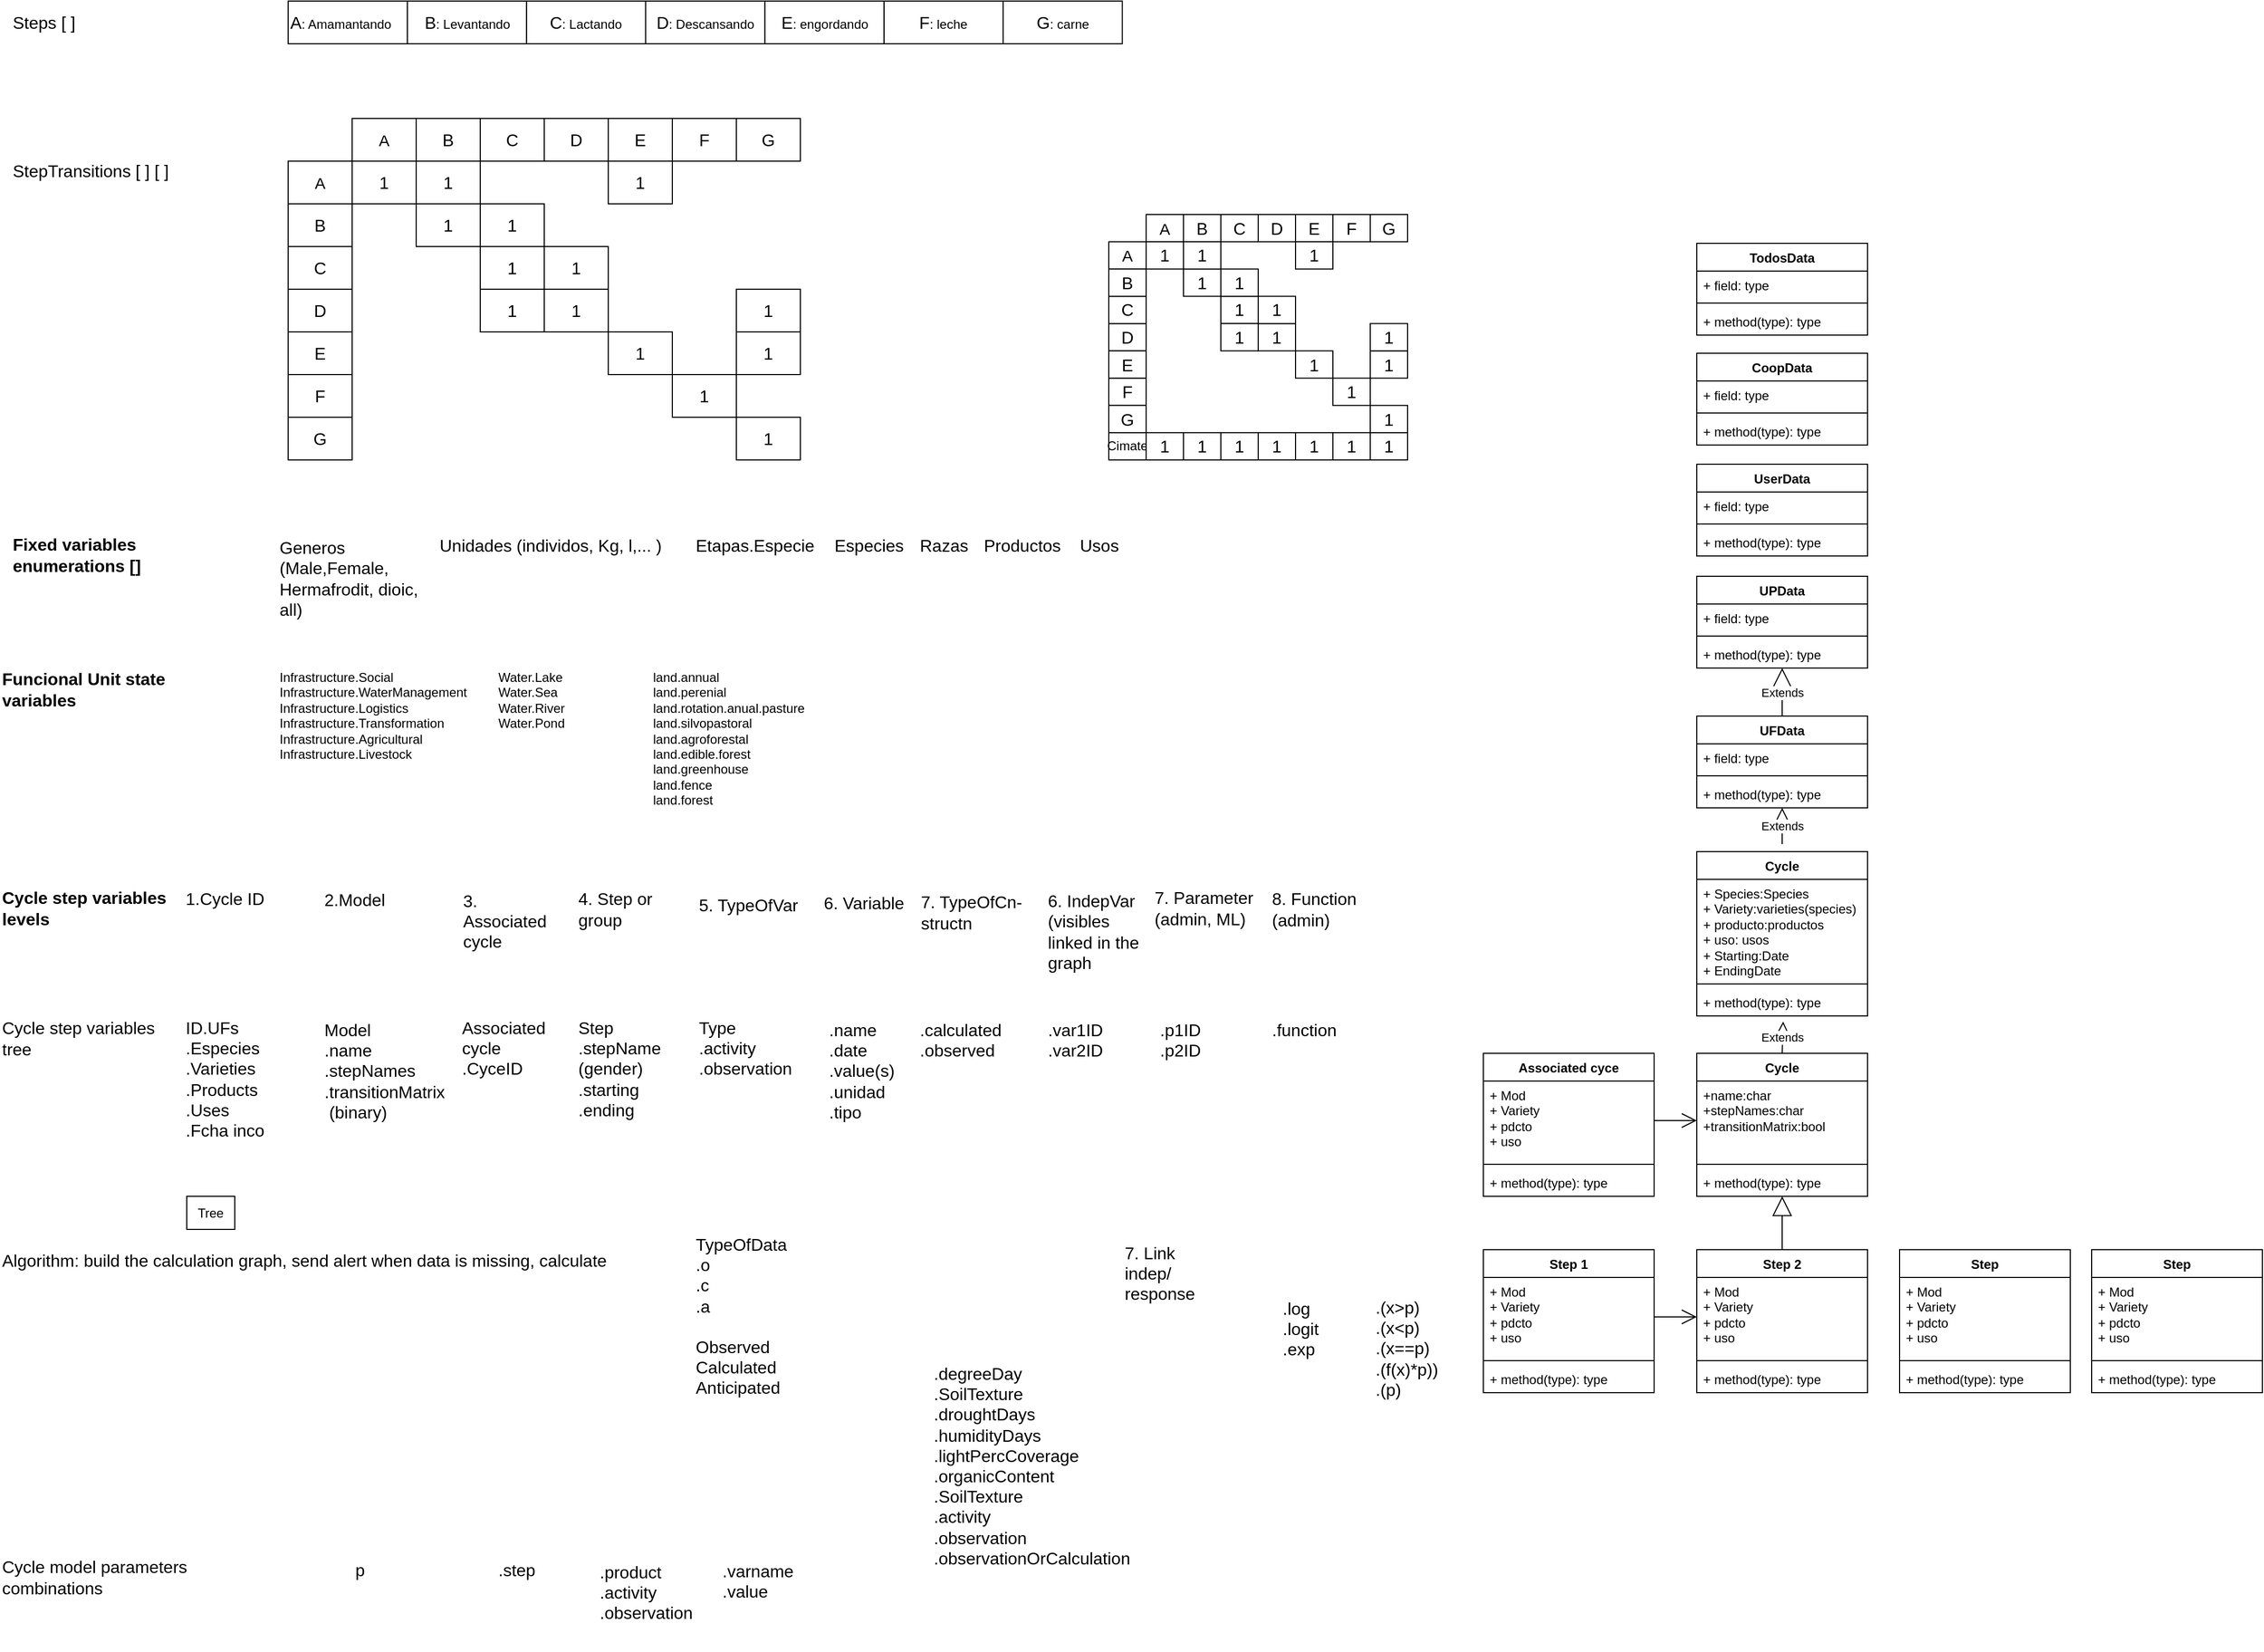 <mxfile version="21.3.5" type="github" pages="2">
  <diagram id="cez-rpx9PR17WSuJuLhv" name="Genérico">
    <mxGraphModel dx="1127" dy="763" grid="1" gridSize="10" guides="1" tooltips="1" connect="1" arrows="1" fold="1" page="1" pageScale="1" pageWidth="1169" pageHeight="827" math="0" shadow="0">
      <root>
        <mxCell id="0" />
        <mxCell id="1" parent="0" />
        <mxCell id="pYkF3DjS2PnKUjxH9FUJ-1" value="Steps [ ]" style="text;html=1;strokeColor=none;fillColor=none;align=left;verticalAlign=middle;whiteSpace=wrap;rounded=0;fontSize=16;" parent="1" vertex="1">
          <mxGeometry x="60" y="40" width="80" height="20" as="geometry" />
        </mxCell>
        <mxCell id="pYkF3DjS2PnKUjxH9FUJ-2" value="StepTransitions [ ] [ ]" style="text;html=1;strokeColor=none;fillColor=none;align=left;verticalAlign=middle;whiteSpace=wrap;rounded=0;fontSize=16;" parent="1" vertex="1">
          <mxGeometry x="60" y="179" width="180" height="20" as="geometry" />
        </mxCell>
        <mxCell id="b_mPPoaURZ4BV5WpPqKZ-49" value="&lt;div&gt;Fixed variables&lt;/div&gt;&lt;div&gt;enumerations [] &lt;/div&gt;" style="text;html=1;strokeColor=none;fillColor=none;align=left;verticalAlign=middle;whiteSpace=wrap;rounded=0;fontSize=16;fontStyle=1" parent="1" vertex="1">
          <mxGeometry x="60" y="529" width="200" height="40" as="geometry" />
        </mxCell>
        <mxCell id="b_mPPoaURZ4BV5WpPqKZ-51" value="Generos (Male,Female, Hermafrodit, dioic, all)" style="text;html=1;strokeColor=none;fillColor=none;align=left;verticalAlign=middle;whiteSpace=wrap;rounded=0;fontSize=16;" parent="1" vertex="1">
          <mxGeometry x="310" y="541" width="150" height="60" as="geometry" />
        </mxCell>
        <mxCell id="b_mPPoaURZ4BV5WpPqKZ-52" value="Unidades (individos, Kg, l,... )" style="text;html=1;strokeColor=none;fillColor=none;align=left;verticalAlign=middle;whiteSpace=wrap;rounded=0;fontSize=16;" parent="1" vertex="1">
          <mxGeometry x="460" y="530" width="230" height="20" as="geometry" />
        </mxCell>
        <mxCell id="b_mPPoaURZ4BV5WpPqKZ-53" value="Cycle step variables levels " style="text;html=1;strokeColor=none;fillColor=none;align=left;verticalAlign=middle;whiteSpace=wrap;rounded=0;fontSize=16;fontStyle=1" parent="1" vertex="1">
          <mxGeometry x="50" y="865" width="160" height="30" as="geometry" />
        </mxCell>
        <mxCell id="b_mPPoaURZ4BV5WpPqKZ-54" value="" style="group" parent="1" vertex="1" connectable="0">
          <mxGeometry x="320" y="140" width="480" height="320" as="geometry" />
        </mxCell>
        <mxCell id="MyoScKNFmEBYEgEzymnH-1" value="" style="shape=partialRectangle;html=1;whiteSpace=wrap;connectable=0;strokeColor=default;overflow=hidden;fillColor=none;top=0;left=0;bottom=0;right=0;pointerEvents=1;fontSize=16;strokeWidth=3;" parent="b_mPPoaURZ4BV5WpPqKZ-54" vertex="1">
          <mxGeometry x="360" y="200" width="60" height="40" as="geometry">
            <mxRectangle width="60" height="40" as="alternateBounds" />
          </mxGeometry>
        </mxCell>
        <mxCell id="MyoScKNFmEBYEgEzymnH-12" value="&lt;font style=&quot;font-size: 16px;&quot;&gt;F&lt;/font&gt;" style="rounded=0;whiteSpace=wrap;html=1;" parent="b_mPPoaURZ4BV5WpPqKZ-54" vertex="1">
          <mxGeometry x="360" width="60" height="40" as="geometry" />
        </mxCell>
        <mxCell id="MyoScKNFmEBYEgEzymnH-13" value="&lt;font style=&quot;font-size: 16px;&quot;&gt;1&lt;/font&gt;" style="rounded=0;whiteSpace=wrap;html=1;" parent="b_mPPoaURZ4BV5WpPqKZ-54" vertex="1">
          <mxGeometry x="360" y="240" width="60" height="40" as="geometry" />
        </mxCell>
        <mxCell id="MyoScKNFmEBYEgEzymnH-19" value="&lt;font style=&quot;font-size: 16px;&quot;&gt;F&lt;/font&gt;" style="rounded=0;whiteSpace=wrap;html=1;" parent="b_mPPoaURZ4BV5WpPqKZ-54" vertex="1">
          <mxGeometry y="240" width="60" height="40" as="geometry" />
        </mxCell>
        <mxCell id="b_mPPoaURZ4BV5WpPqKZ-6" value="&lt;font style=&quot;font-size: 16px;&quot;&gt;G&lt;/font&gt;" style="rounded=0;whiteSpace=wrap;html=1;" parent="b_mPPoaURZ4BV5WpPqKZ-54" vertex="1">
          <mxGeometry x="420" width="60" height="40" as="geometry" />
        </mxCell>
        <mxCell id="b_mPPoaURZ4BV5WpPqKZ-14" value="&lt;font style=&quot;font-size: 16px;&quot;&gt;G&lt;/font&gt;" style="rounded=0;whiteSpace=wrap;html=1;" parent="b_mPPoaURZ4BV5WpPqKZ-54" vertex="1">
          <mxGeometry y="280" width="60" height="40" as="geometry" />
        </mxCell>
        <mxCell id="b_mPPoaURZ4BV5WpPqKZ-15" value="&lt;font style=&quot;font-size: 16px;&quot;&gt;1&lt;/font&gt;" style="rounded=0;whiteSpace=wrap;html=1;" parent="b_mPPoaURZ4BV5WpPqKZ-54" vertex="1">
          <mxGeometry x="420" y="280" width="60" height="40" as="geometry" />
        </mxCell>
        <mxCell id="b_mPPoaURZ4BV5WpPqKZ-16" value="&lt;font style=&quot;font-size: 16px;&quot;&gt;1&lt;/font&gt;" style="rounded=0;whiteSpace=wrap;html=1;" parent="b_mPPoaURZ4BV5WpPqKZ-54" vertex="1">
          <mxGeometry x="420" y="200" width="60" height="40" as="geometry" />
        </mxCell>
        <mxCell id="b_mPPoaURZ4BV5WpPqKZ-24" value="&lt;font style=&quot;font-size: 16px;&quot;&gt;D&lt;/font&gt;" style="rounded=0;whiteSpace=wrap;html=1;" parent="b_mPPoaURZ4BV5WpPqKZ-54" vertex="1">
          <mxGeometry x="240" width="60" height="40" as="geometry" />
        </mxCell>
        <mxCell id="b_mPPoaURZ4BV5WpPqKZ-25" value="&lt;font style=&quot;font-size: 16px;&quot;&gt;E&lt;/font&gt;" style="rounded=0;whiteSpace=wrap;html=1;" parent="b_mPPoaURZ4BV5WpPqKZ-54" vertex="1">
          <mxGeometry x="300" width="60" height="40" as="geometry" />
        </mxCell>
        <mxCell id="b_mPPoaURZ4BV5WpPqKZ-26" value="&lt;font style=&quot;font-size: 16px;&quot;&gt;C&lt;/font&gt;" style="rounded=0;whiteSpace=wrap;html=1;" parent="b_mPPoaURZ4BV5WpPqKZ-54" vertex="1">
          <mxGeometry x="180" width="60" height="40" as="geometry" />
        </mxCell>
        <mxCell id="b_mPPoaURZ4BV5WpPqKZ-27" value="&lt;font style=&quot;font-size: 15px;&quot;&gt;A&lt;/font&gt;" style="rounded=0;whiteSpace=wrap;html=1;" parent="b_mPPoaURZ4BV5WpPqKZ-54" vertex="1">
          <mxGeometry x="60" width="60" height="40" as="geometry" />
        </mxCell>
        <mxCell id="b_mPPoaURZ4BV5WpPqKZ-28" value="&lt;font style=&quot;font-size: 16px;&quot;&gt;B&lt;/font&gt;" style="rounded=0;whiteSpace=wrap;html=1;" parent="b_mPPoaURZ4BV5WpPqKZ-54" vertex="1">
          <mxGeometry x="120" width="60" height="40" as="geometry" />
        </mxCell>
        <mxCell id="b_mPPoaURZ4BV5WpPqKZ-32" value="&lt;font style=&quot;font-size: 16px;&quot;&gt;D&lt;/font&gt;" style="rounded=0;whiteSpace=wrap;html=1;" parent="b_mPPoaURZ4BV5WpPqKZ-54" vertex="1">
          <mxGeometry y="160" width="60" height="40" as="geometry" />
        </mxCell>
        <mxCell id="b_mPPoaURZ4BV5WpPqKZ-33" value="&lt;font style=&quot;font-size: 16px;&quot;&gt;E&lt;/font&gt;" style="rounded=0;whiteSpace=wrap;html=1;" parent="b_mPPoaURZ4BV5WpPqKZ-54" vertex="1">
          <mxGeometry y="200" width="60" height="40" as="geometry" />
        </mxCell>
        <mxCell id="b_mPPoaURZ4BV5WpPqKZ-34" value="&lt;font style=&quot;font-size: 16px;&quot;&gt;C&lt;/font&gt;" style="rounded=0;whiteSpace=wrap;html=1;" parent="b_mPPoaURZ4BV5WpPqKZ-54" vertex="1">
          <mxGeometry y="120" width="60" height="40" as="geometry" />
        </mxCell>
        <mxCell id="b_mPPoaURZ4BV5WpPqKZ-35" value="&lt;font style=&quot;font-size: 15px;&quot;&gt;A&lt;/font&gt;" style="rounded=0;whiteSpace=wrap;html=1;" parent="b_mPPoaURZ4BV5WpPqKZ-54" vertex="1">
          <mxGeometry y="40" width="60" height="40" as="geometry" />
        </mxCell>
        <mxCell id="b_mPPoaURZ4BV5WpPqKZ-36" value="&lt;font style=&quot;font-size: 16px;&quot;&gt;B&lt;/font&gt;" style="rounded=0;whiteSpace=wrap;html=1;" parent="b_mPPoaURZ4BV5WpPqKZ-54" vertex="1">
          <mxGeometry y="80" width="60" height="40" as="geometry" />
        </mxCell>
        <mxCell id="b_mPPoaURZ4BV5WpPqKZ-37" value="&lt;font style=&quot;font-size: 16px;&quot;&gt;1&lt;/font&gt;" style="rounded=0;whiteSpace=wrap;html=1;" parent="b_mPPoaURZ4BV5WpPqKZ-54" vertex="1">
          <mxGeometry x="240" y="160" width="60" height="40" as="geometry" />
        </mxCell>
        <mxCell id="b_mPPoaURZ4BV5WpPqKZ-38" value="&lt;font style=&quot;font-size: 16px;&quot;&gt;1&lt;/font&gt;" style="rounded=0;whiteSpace=wrap;html=1;" parent="b_mPPoaURZ4BV5WpPqKZ-54" vertex="1">
          <mxGeometry x="300" y="200" width="60" height="40" as="geometry" />
        </mxCell>
        <mxCell id="b_mPPoaURZ4BV5WpPqKZ-39" value="&lt;font style=&quot;font-size: 16px;&quot;&gt;1&lt;/font&gt;" style="rounded=0;whiteSpace=wrap;html=1;" parent="b_mPPoaURZ4BV5WpPqKZ-54" vertex="1">
          <mxGeometry x="120" y="80" width="60" height="40" as="geometry" />
        </mxCell>
        <mxCell id="b_mPPoaURZ4BV5WpPqKZ-40" value="&lt;font style=&quot;font-size: 16px;&quot;&gt;1&lt;/font&gt;" style="rounded=0;whiteSpace=wrap;html=1;" parent="b_mPPoaURZ4BV5WpPqKZ-54" vertex="1">
          <mxGeometry x="180" y="120" width="60" height="40" as="geometry" />
        </mxCell>
        <mxCell id="b_mPPoaURZ4BV5WpPqKZ-41" value="&lt;font style=&quot;font-size: 16px;&quot;&gt;1&lt;/font&gt;" style="rounded=0;whiteSpace=wrap;html=1;" parent="b_mPPoaURZ4BV5WpPqKZ-54" vertex="1">
          <mxGeometry x="60" y="40" width="60" height="40" as="geometry" />
        </mxCell>
        <mxCell id="b_mPPoaURZ4BV5WpPqKZ-42" value="&lt;font style=&quot;font-size: 16px;&quot;&gt;1&lt;/font&gt;" style="rounded=0;whiteSpace=wrap;html=1;" parent="b_mPPoaURZ4BV5WpPqKZ-54" vertex="1">
          <mxGeometry x="300" y="40" width="60" height="40" as="geometry" />
        </mxCell>
        <mxCell id="b_mPPoaURZ4BV5WpPqKZ-43" value="&lt;font style=&quot;font-size: 16px;&quot;&gt;1&lt;/font&gt;" style="rounded=0;whiteSpace=wrap;html=1;" parent="b_mPPoaURZ4BV5WpPqKZ-54" vertex="1">
          <mxGeometry x="180" y="80" width="60" height="40" as="geometry" />
        </mxCell>
        <mxCell id="b_mPPoaURZ4BV5WpPqKZ-44" value="&lt;font style=&quot;font-size: 16px;&quot;&gt;1&lt;/font&gt;" style="rounded=0;whiteSpace=wrap;html=1;" parent="b_mPPoaURZ4BV5WpPqKZ-54" vertex="1">
          <mxGeometry x="120" y="40" width="60" height="40" as="geometry" />
        </mxCell>
        <mxCell id="b_mPPoaURZ4BV5WpPqKZ-45" value="&lt;font style=&quot;font-size: 16px;&quot;&gt;1&lt;/font&gt;" style="rounded=0;whiteSpace=wrap;html=1;" parent="b_mPPoaURZ4BV5WpPqKZ-54" vertex="1">
          <mxGeometry x="240" y="120" width="60" height="40" as="geometry" />
        </mxCell>
        <mxCell id="b_mPPoaURZ4BV5WpPqKZ-46" value="&lt;font style=&quot;font-size: 16px;&quot;&gt;1&lt;/font&gt;" style="rounded=0;whiteSpace=wrap;html=1;" parent="b_mPPoaURZ4BV5WpPqKZ-54" vertex="1">
          <mxGeometry x="180" y="160" width="60" height="40" as="geometry" />
        </mxCell>
        <mxCell id="b_mPPoaURZ4BV5WpPqKZ-47" value="&lt;font style=&quot;font-size: 16px;&quot;&gt;1&lt;/font&gt;" style="rounded=0;whiteSpace=wrap;html=1;" parent="b_mPPoaURZ4BV5WpPqKZ-54" vertex="1">
          <mxGeometry x="420" y="160" width="60" height="40" as="geometry" />
        </mxCell>
        <mxCell id="b_mPPoaURZ4BV5WpPqKZ-55" value="" style="group" parent="1" vertex="1" connectable="0">
          <mxGeometry x="320" y="30" width="781.67" height="40" as="geometry" />
        </mxCell>
        <mxCell id="MyoScKNFmEBYEgEzymnH-27" value="" style="group" parent="b_mPPoaURZ4BV5WpPqKZ-55" vertex="1" connectable="0">
          <mxGeometry width="670" height="40" as="geometry" />
        </mxCell>
        <mxCell id="MyoScKNFmEBYEgEzymnH-20" value="&lt;font style=&quot;font-size: 16px;&quot;&gt;F&lt;/font&gt;: leche" style="rounded=0;whiteSpace=wrap;html=1;" parent="MyoScKNFmEBYEgEzymnH-27" vertex="1">
          <mxGeometry x="558.333" width="111.667" height="40" as="geometry" />
        </mxCell>
        <mxCell id="MyoScKNFmEBYEgEzymnH-21" value="&lt;font style=&quot;font-size: 16px;&quot;&gt;E&lt;/font&gt;: engordando" style="rounded=0;whiteSpace=wrap;html=1;" parent="MyoScKNFmEBYEgEzymnH-27" vertex="1">
          <mxGeometry x="446.667" width="111.667" height="40" as="geometry" />
        </mxCell>
        <mxCell id="MyoScKNFmEBYEgEzymnH-22" value="&lt;font style=&quot;font-size: 16px;&quot;&gt;D&lt;/font&gt;: Descansando" style="rounded=0;whiteSpace=wrap;html=1;" parent="MyoScKNFmEBYEgEzymnH-27" vertex="1">
          <mxGeometry x="335.0" width="111.667" height="40" as="geometry" />
        </mxCell>
        <mxCell id="MyoScKNFmEBYEgEzymnH-23" value="&lt;font style=&quot;font-size: 16px;&quot;&gt;C&lt;/font&gt;: Lactando" style="rounded=0;whiteSpace=wrap;html=1;" parent="MyoScKNFmEBYEgEzymnH-27" vertex="1">
          <mxGeometry x="223.333" width="111.667" height="40" as="geometry" />
        </mxCell>
        <mxCell id="MyoScKNFmEBYEgEzymnH-24" value="&lt;font style=&quot;font-size: 16px;&quot;&gt;B&lt;/font&gt;: Levantando" style="rounded=0;whiteSpace=wrap;html=1;" parent="MyoScKNFmEBYEgEzymnH-27" vertex="1">
          <mxGeometry x="111.667" width="111.667" height="40" as="geometry" />
        </mxCell>
        <mxCell id="MyoScKNFmEBYEgEzymnH-25" value="&lt;div style=&quot;&quot; align=&quot;left&quot;&gt;&lt;font style=&quot;font-size: 16px;&quot;&gt;A&lt;/font&gt;&lt;font style=&quot;font-size: 12px;&quot;&gt;: Amamantando&lt;br&gt;&lt;/font&gt;&lt;/div&gt;" style="rounded=0;whiteSpace=wrap;html=1;align=left;" parent="MyoScKNFmEBYEgEzymnH-27" vertex="1">
          <mxGeometry width="111.667" height="40" as="geometry" />
        </mxCell>
        <mxCell id="dBqPaJ7fvby0gHjQgL4g-1" value="&lt;font style=&quot;font-size: 16px;&quot;&gt;G&lt;/font&gt;: carne" style="rounded=0;whiteSpace=wrap;html=1;" parent="b_mPPoaURZ4BV5WpPqKZ-55" vertex="1">
          <mxGeometry x="670.003" width="111.667" height="40" as="geometry" />
        </mxCell>
        <mxCell id="b_mPPoaURZ4BV5WpPqKZ-57" value="TypeOfData&lt;br&gt;&lt;div&gt;.o&lt;/div&gt;&lt;div style=&quot;font-size: 16px;&quot;&gt;.c&lt;/div&gt;&lt;div style=&quot;font-size: 16px;&quot;&gt;.a&lt;br style=&quot;font-size: 16px;&quot;&gt;&lt;/div&gt;&lt;div&gt;&lt;br&gt;&lt;/div&gt;&lt;div&gt;&lt;div style=&quot;font-size: 16px;&quot;&gt;Observed&lt;/div&gt;&lt;div style=&quot;font-size: 16px;&quot;&gt;Calculated&lt;/div&gt;Anticipated&lt;/div&gt;" style="text;whiteSpace=wrap;html=1;fontSize=16;verticalAlign=top;" parent="1" vertex="1">
          <mxGeometry x="700" y="1178.5" width="100" height="86" as="geometry" />
        </mxCell>
        <mxCell id="b_mPPoaURZ4BV5WpPqKZ-59" value="&lt;div&gt;Step&lt;br&gt;&lt;/div&gt;&lt;div&gt;.stepName (gender)&lt;/div&gt;&lt;div&gt;&lt;div&gt;.starting&lt;/div&gt;.ending&lt;/div&gt;&lt;div&gt;&lt;br&gt;&lt;/div&gt;" style="text;whiteSpace=wrap;html=1;fontSize=16;verticalAlign=top;" parent="1" vertex="1">
          <mxGeometry x="590" y="976" width="77.16" height="104" as="geometry" />
        </mxCell>
        <mxCell id="csLeSf18LWkZXM3OZ7Ix-2" value="&lt;div&gt;.name&lt;br&gt;&lt;/div&gt;&lt;div&gt;.date&lt;/div&gt;&lt;div&gt;.value(s)&lt;/div&gt;&lt;div&gt;.unidad&lt;/div&gt;&lt;div&gt;.tipo&lt;br&gt;&lt;/div&gt;" style="text;whiteSpace=wrap;html=1;fontSize=16;verticalAlign=top;" parent="1" vertex="1">
          <mxGeometry x="825" y="978" width="100" height="112" as="geometry" />
        </mxCell>
        <mxCell id="csLeSf18LWkZXM3OZ7Ix-3" value="Cycle step variables tree" style="text;html=1;strokeColor=none;fillColor=none;align=left;verticalAlign=middle;whiteSpace=wrap;rounded=0;fontSize=16;" parent="1" vertex="1">
          <mxGeometry x="50" y="987" width="150" height="30" as="geometry" />
        </mxCell>
        <mxCell id="csLeSf18LWkZXM3OZ7Ix-10" value="&lt;div&gt;.(x&amp;gt;p)&lt;/div&gt;&lt;div&gt;.(x&amp;lt;p)&lt;/div&gt;&lt;div&gt;.(x==p)&lt;/div&gt;&lt;div&gt;.(f(x)*p))&lt;/div&gt;&lt;div&gt;.(p)&lt;/div&gt;" style="text;whiteSpace=wrap;html=1;fontSize=16;verticalAlign=top;" parent="1" vertex="1">
          <mxGeometry x="1337.0" y="1238" width="90" height="155.5" as="geometry" />
        </mxCell>
        <mxCell id="csLeSf18LWkZXM3OZ7Ix-88" value="Etapas.Especie" style="text;html=1;strokeColor=none;fillColor=none;align=left;verticalAlign=middle;whiteSpace=wrap;rounded=0;fontSize=16;" parent="1" vertex="1">
          <mxGeometry x="700" y="530" width="120" height="20" as="geometry" />
        </mxCell>
        <mxCell id="csLeSf18LWkZXM3OZ7Ix-91" value="Especies" style="text;html=1;strokeColor=none;fillColor=none;align=left;verticalAlign=middle;whiteSpace=wrap;rounded=0;fontSize=16;" parent="1" vertex="1">
          <mxGeometry x="830" y="530" width="100" height="20" as="geometry" />
        </mxCell>
        <mxCell id="csLeSf18LWkZXM3OZ7Ix-96" value="Razas" style="text;html=1;strokeColor=none;fillColor=none;align=left;verticalAlign=middle;whiteSpace=wrap;rounded=0;fontSize=16;" parent="1" vertex="1">
          <mxGeometry x="910" y="530" width="100" height="20" as="geometry" />
        </mxCell>
        <mxCell id="csLeSf18LWkZXM3OZ7Ix-97" value="Productos" style="text;html=1;strokeColor=none;fillColor=none;align=left;verticalAlign=middle;whiteSpace=wrap;rounded=0;fontSize=16;" parent="1" vertex="1">
          <mxGeometry x="970" y="530" width="100" height="20" as="geometry" />
        </mxCell>
        <mxCell id="csLeSf18LWkZXM3OZ7Ix-98" value="Usos" style="text;html=1;strokeColor=none;fillColor=none;align=left;verticalAlign=middle;whiteSpace=wrap;rounded=0;fontSize=16;" parent="1" vertex="1">
          <mxGeometry x="1060" y="530" width="70" height="20" as="geometry" />
        </mxCell>
        <mxCell id="csLeSf18LWkZXM3OZ7Ix-101" value="Funcional Unit state variables" style="text;html=1;strokeColor=none;fillColor=none;align=left;verticalAlign=middle;whiteSpace=wrap;rounded=0;fontSize=16;fontStyle=1" parent="1" vertex="1">
          <mxGeometry x="50" y="650" width="220" height="50" as="geometry" />
        </mxCell>
        <mxCell id="csLeSf18LWkZXM3OZ7Ix-102" value="&lt;div&gt;Infrastructure.Social &lt;br&gt;&lt;/div&gt;&lt;div&gt;Infrastructure.WaterManagement &lt;br&gt;&lt;/div&gt;&lt;div&gt;Infrastructure.Logistics &lt;br&gt;&lt;/div&gt;&lt;div&gt;Infrastructure.Transformation &lt;br&gt;&lt;/div&gt;&lt;div&gt;Infrastructure.Agricultural &lt;br&gt;&lt;/div&gt;&lt;div&gt;Infrastructure.Livestock&lt;/div&gt;" style="text;whiteSpace=wrap;html=1;" parent="1" vertex="1">
          <mxGeometry x="310" y="650" width="120" height="110" as="geometry" />
        </mxCell>
        <mxCell id="csLeSf18LWkZXM3OZ7Ix-103" value="&lt;div&gt;Water.Lake &lt;br&gt;&lt;/div&gt;Water.Sea&lt;div&gt;Water.River&lt;/div&gt;&lt;div&gt;Water.Pond&lt;/div&gt;" style="text;whiteSpace=wrap;html=1;" parent="1" vertex="1">
          <mxGeometry x="515" y="650" width="120" height="110" as="geometry" />
        </mxCell>
        <mxCell id="csLeSf18LWkZXM3OZ7Ix-104" value="&lt;div&gt;land.annual&lt;/div&gt;&lt;div&gt;land.perenial&lt;div&gt;land.rotation.anual.pasture&lt;/div&gt;&lt;div&gt;land.silvopastoral&lt;/div&gt;land.agroforestal&lt;/div&gt;&lt;div&gt;land.edible.forest&lt;div&gt;land.greenhouse&lt;/div&gt;&lt;div&gt;land.fence&lt;/div&gt;&lt;div&gt;land.forest&lt;/div&gt;&lt;div&gt;&lt;br&gt;&lt;div&gt;&lt;br&gt;&lt;br&gt;&lt;/div&gt;&lt;/div&gt;&lt;div&gt;&lt;br&gt;&lt;br&gt;&lt;/div&gt;&lt;br&gt;&lt;br&gt;&lt;/div&gt;" style="text;whiteSpace=wrap;html=1;" parent="1" vertex="1">
          <mxGeometry x="660" y="650" width="120" height="110" as="geometry" />
        </mxCell>
        <mxCell id="rNuEx3sRfUWNWiZSni4U-1" value="5. TypeOfVar&lt;div&gt;&lt;br&gt;&lt;/div&gt;" style="text;html=1;strokeColor=none;fillColor=none;align=left;verticalAlign=middle;whiteSpace=wrap;rounded=0;fontSize=16;" parent="1" vertex="1">
          <mxGeometry x="702.84" y="865" width="100" height="44" as="geometry" />
        </mxCell>
        <mxCell id="rNuEx3sRfUWNWiZSni4U-2" value="4. Step or group" style="text;html=1;strokeColor=none;fillColor=none;align=left;verticalAlign=middle;whiteSpace=wrap;rounded=0;fontSize=16;" parent="1" vertex="1">
          <mxGeometry x="590" y="862" width="100" height="38" as="geometry" />
        </mxCell>
        <mxCell id="rNuEx3sRfUWNWiZSni4U-6" value="6. Variable " style="text;html=1;strokeColor=none;fillColor=none;align=left;verticalAlign=middle;whiteSpace=wrap;rounded=0;fontSize=16;" parent="1" vertex="1">
          <mxGeometry x="820" y="858.5" width="100" height="32" as="geometry" />
        </mxCell>
        <mxCell id="rNuEx3sRfUWNWiZSni4U-21" value="&lt;div style=&quot;font-size: 16px;&quot;&gt;ID.UFs .Especies .Varieties .Products .Uses&lt;/div&gt;&lt;div style=&quot;font-size: 16px;&quot;&gt;.Fcha inco&lt;br style=&quot;font-size: 16px;&quot;&gt;&lt;/div&gt;" style="text;whiteSpace=wrap;html=1;fontSize=16;verticalAlign=top;" parent="1" vertex="1">
          <mxGeometry x="222" y="976" width="78" height="144" as="geometry" />
        </mxCell>
        <mxCell id="rNuEx3sRfUWNWiZSni4U-22" value="Tree" style="whiteSpace=wrap;html=1;" parent="1" vertex="1">
          <mxGeometry x="225" y="1150" width="45" height="31" as="geometry" />
        </mxCell>
        <mxCell id="rNuEx3sRfUWNWiZSni4U-24" value="1.Cycle ID" style="text;html=1;strokeColor=none;fillColor=none;align=left;verticalAlign=middle;whiteSpace=wrap;rounded=0;fontSize=16;" parent="1" vertex="1">
          <mxGeometry x="222" y="830" width="100" height="82" as="geometry" />
        </mxCell>
        <mxCell id="rNuEx3sRfUWNWiZSni4U-34" value="Cycle model parameters combinations" style="text;html=1;strokeColor=none;fillColor=none;align=left;verticalAlign=middle;whiteSpace=wrap;rounded=0;fontSize=16;" parent="1" vertex="1">
          <mxGeometry x="50" y="1492" width="220" height="30" as="geometry" />
        </mxCell>
        <mxCell id="rNuEx3sRfUWNWiZSni4U-35" value="p" style="text;whiteSpace=wrap;html=1;fontSize=16;verticalAlign=top;" parent="1" vertex="1">
          <mxGeometry x="380.84" y="1483.5" width="100" height="90" as="geometry" />
        </mxCell>
        <mxCell id="rNuEx3sRfUWNWiZSni4U-36" value=".step" style="text;whiteSpace=wrap;html=1;fontSize=16;verticalAlign=top;" parent="1" vertex="1">
          <mxGeometry x="515" y="1483.5" width="100" height="90" as="geometry" />
        </mxCell>
        <mxCell id="rNuEx3sRfUWNWiZSni4U-39" value="&lt;div&gt;.log&lt;/div&gt;&lt;div&gt;.logit&lt;/div&gt;&lt;div&gt;.exp&lt;br&gt;&lt;/div&gt;" style="text;whiteSpace=wrap;html=1;fontSize=16;verticalAlign=top;" parent="1" vertex="1">
          <mxGeometry x="1250.0" y="1239" width="60" height="74.5" as="geometry" />
        </mxCell>
        <mxCell id="rNuEx3sRfUWNWiZSni4U-40" value="&lt;div&gt;.varname&lt;/div&gt;&lt;div&gt;.value&lt;br&gt;&lt;/div&gt;" style="text;whiteSpace=wrap;html=1;fontSize=16;verticalAlign=top;" parent="1" vertex="1">
          <mxGeometry x="725" y="1484.5" width="100" height="90" as="geometry" />
        </mxCell>
        <mxCell id="rNuEx3sRfUWNWiZSni4U-56" value="&lt;div&gt;.product&lt;/div&gt;&lt;div&gt;.activity&lt;/div&gt;&lt;div&gt;.observation&lt;/div&gt;" style="text;whiteSpace=wrap;html=1;fontSize=16;verticalAlign=top;" parent="1" vertex="1">
          <mxGeometry x="610" y="1486" width="100" height="90" as="geometry" />
        </mxCell>
        <mxCell id="rNuEx3sRfUWNWiZSni4U-58" value="&lt;div&gt;6. IndepVar&lt;/div&gt;&lt;div&gt;(visibles linked in the graph&lt;br&gt;&lt;/div&gt;" style="text;html=1;strokeColor=none;fillColor=none;align=left;verticalAlign=middle;whiteSpace=wrap;rounded=0;fontSize=16;" parent="1" vertex="1">
          <mxGeometry x="1030" y="865" width="100" height="73" as="geometry" />
        </mxCell>
        <mxCell id="rNuEx3sRfUWNWiZSni4U-59" value="7. Parameter (admin, ML) " style="text;html=1;strokeColor=none;fillColor=none;align=left;verticalAlign=middle;whiteSpace=wrap;rounded=0;fontSize=16;" parent="1" vertex="1">
          <mxGeometry x="1130.0" y="864" width="100" height="32" as="geometry" />
        </mxCell>
        <mxCell id="rNuEx3sRfUWNWiZSni4U-60" value="&lt;div&gt;.degreeDay&lt;br&gt;&lt;/div&gt;&lt;div&gt;.SoilTexture&lt;/div&gt;&lt;div&gt;.droughtDays&lt;/div&gt;&lt;div&gt;.humidityDays&lt;/div&gt;&lt;div&gt;.lightPercCoverage&lt;/div&gt;&lt;div&gt;.organicContent&lt;/div&gt;&lt;div&gt;&lt;div&gt;.SoilTexture&lt;/div&gt;&lt;div&gt;.activity&lt;/div&gt;&lt;div&gt;.observation&lt;/div&gt;&lt;div&gt;.observationOrCalculation&lt;br&gt;&lt;/div&gt;&lt;/div&gt;" style="text;whiteSpace=wrap;html=1;fontSize=16;verticalAlign=top;" parent="1" vertex="1">
          <mxGeometry x="923" y="1300" width="87" height="155.5" as="geometry" />
        </mxCell>
        <mxCell id="rNuEx3sRfUWNWiZSni4U-61" value="7. Link &lt;br&gt;indep/ response" style="text;html=1;strokeColor=none;fillColor=none;align=left;verticalAlign=middle;whiteSpace=wrap;rounded=0;fontSize=16;" parent="1" vertex="1">
          <mxGeometry x="1101.67" y="1190" width="64.16" height="63" as="geometry" />
        </mxCell>
        <mxCell id="rNuEx3sRfUWNWiZSni4U-66" value="&lt;div&gt;.var1ID&lt;/div&gt;&lt;div&gt;&lt;div&gt;.var2ID&lt;/div&gt;&lt;/div&gt;" style="text;whiteSpace=wrap;html=1;fontSize=16;verticalAlign=top;" parent="1" vertex="1">
          <mxGeometry x="1030" y="978" width="90" height="72" as="geometry" />
        </mxCell>
        <mxCell id="ZAkUvmkPuK32o3iGcw-o-1" value="Algorithm: build the calculation graph, send alert when data is missing, calculate" style="text;html=1;strokeColor=none;fillColor=none;align=left;verticalAlign=middle;whiteSpace=wrap;rounded=0;fontSize=16;" parent="1" vertex="1">
          <mxGeometry x="50" y="1200" width="720" height="20" as="geometry" />
        </mxCell>
        <mxCell id="u9szEiFwM1ub_5bBTE-z-1" value="2.Model" style="text;html=1;strokeColor=none;fillColor=none;align=left;verticalAlign=middle;whiteSpace=wrap;rounded=0;fontSize=16;" parent="1" vertex="1">
          <mxGeometry x="352" y="831" width="78" height="82" as="geometry" />
        </mxCell>
        <mxCell id="u9szEiFwM1ub_5bBTE-z-4" value="&lt;div&gt;Model&lt;/div&gt;&lt;div&gt;.name&lt;/div&gt;&lt;div&gt;.stepNames&lt;br&gt;&lt;/div&gt;&lt;div&gt;.transitionMatrix&lt;br&gt;&lt;/div&gt;&amp;nbsp;(binary)" style="text;whiteSpace=wrap;html=1;fontSize=16;verticalAlign=top;" parent="1" vertex="1">
          <mxGeometry x="352" y="978" width="68" height="100" as="geometry" />
        </mxCell>
        <mxCell id="u9szEiFwM1ub_5bBTE-z-7" value="&lt;div&gt;3. Associated&lt;/div&gt;&lt;div&gt;cycle&lt;/div&gt;" style="text;html=1;strokeColor=none;fillColor=none;align=left;verticalAlign=middle;whiteSpace=wrap;rounded=0;fontSize=16;" parent="1" vertex="1">
          <mxGeometry x="482" y="851" width="78" height="82" as="geometry" />
        </mxCell>
        <mxCell id="u9szEiFwM1ub_5bBTE-z-9" value="Associated&lt;div&gt;cycle&lt;/div&gt;&lt;div&gt;.CyceID&lt;br&gt;&lt;/div&gt;" style="text;html=1;strokeColor=none;fillColor=none;align=left;verticalAlign=middle;whiteSpace=wrap;rounded=0;fontSize=16;" parent="1" vertex="1">
          <mxGeometry x="480.84" y="969.75" width="78" height="82" as="geometry" />
        </mxCell>
        <mxCell id="u9szEiFwM1ub_5bBTE-z-13" value="&lt;div&gt;Type&lt;br&gt;&lt;/div&gt;&lt;div&gt;.activity &lt;br&gt;&lt;/div&gt;&lt;div&gt;.observation&lt;/div&gt;" style="text;whiteSpace=wrap;html=1;fontSize=16;verticalAlign=top;" parent="1" vertex="1">
          <mxGeometry x="702.84" y="976" width="77.16" height="90" as="geometry" />
        </mxCell>
        <mxCell id="KSp4SFGzi_MSVjwqNxPU-1" value="Cycle" style="swimlane;fontStyle=1;align=center;verticalAlign=top;childLayout=stackLayout;horizontal=1;startSize=26;horizontalStack=0;resizeParent=1;resizeParentMax=0;resizeLast=0;collapsible=1;marginBottom=0;whiteSpace=wrap;html=1;" parent="1" vertex="1">
          <mxGeometry x="1640" y="827" width="160" height="154" as="geometry" />
        </mxCell>
        <mxCell id="KSp4SFGzi_MSVjwqNxPU-2" value="&lt;div&gt;+ Species:Species&lt;/div&gt;&lt;div&gt;+ Variety:varieties(species)&lt;/div&gt;&lt;div&gt;&lt;div&gt;+ producto:productos&lt;/div&gt;&lt;div&gt;+ uso: usos&lt;br&gt;&lt;/div&gt;&lt;div&gt;+ Starting:Date&lt;/div&gt;&lt;div&gt;+ EndingDate&lt;br&gt;&lt;/div&gt;&lt;div&gt;&lt;br&gt;&lt;br&gt;&lt;/div&gt;&lt;div&gt;+ Variety&lt;/div&gt;&lt;div&gt;&lt;br&gt;&lt;br&gt;&lt;/div&gt;&lt;/div&gt;&lt;div&gt;&lt;br&gt;&lt;/div&gt;" style="text;strokeColor=none;fillColor=none;align=left;verticalAlign=top;spacingLeft=4;spacingRight=4;overflow=hidden;rotatable=0;points=[[0,0.5],[1,0.5]];portConstraint=eastwest;whiteSpace=wrap;html=1;" parent="KSp4SFGzi_MSVjwqNxPU-1" vertex="1">
          <mxGeometry y="26" width="160" height="94" as="geometry" />
        </mxCell>
        <mxCell id="KSp4SFGzi_MSVjwqNxPU-3" value="" style="line;strokeWidth=1;fillColor=none;align=left;verticalAlign=middle;spacingTop=-1;spacingLeft=3;spacingRight=3;rotatable=0;labelPosition=right;points=[];portConstraint=eastwest;strokeColor=inherit;" parent="KSp4SFGzi_MSVjwqNxPU-1" vertex="1">
          <mxGeometry y="120" width="160" height="8" as="geometry" />
        </mxCell>
        <mxCell id="KSp4SFGzi_MSVjwqNxPU-4" value="+ method(type): type" style="text;strokeColor=none;fillColor=none;align=left;verticalAlign=top;spacingLeft=4;spacingRight=4;overflow=hidden;rotatable=0;points=[[0,0.5],[1,0.5]];portConstraint=eastwest;whiteSpace=wrap;html=1;" parent="KSp4SFGzi_MSVjwqNxPU-1" vertex="1">
          <mxGeometry y="128" width="160" height="26" as="geometry" />
        </mxCell>
        <mxCell id="KSp4SFGzi_MSVjwqNxPU-5" value="7. TypeOfCn-structn " style="text;html=1;strokeColor=none;fillColor=none;align=left;verticalAlign=middle;whiteSpace=wrap;rounded=0;fontSize=16;" parent="1" vertex="1">
          <mxGeometry x="911.34" y="868" width="100" height="32" as="geometry" />
        </mxCell>
        <mxCell id="KSp4SFGzi_MSVjwqNxPU-6" value="&lt;div&gt;.calculated&lt;/div&gt;&lt;div&gt;.observed&lt;/div&gt;" style="text;whiteSpace=wrap;html=1;fontSize=16;verticalAlign=top;" parent="1" vertex="1">
          <mxGeometry x="910" y="978" width="100" height="72" as="geometry" />
        </mxCell>
        <mxCell id="KSp4SFGzi_MSVjwqNxPU-7" value="&lt;div&gt;8. Function &lt;br&gt;&lt;/div&gt;&lt;div&gt;(admin)&lt;br&gt;&lt;/div&gt;" style="text;html=1;strokeColor=none;fillColor=none;align=left;verticalAlign=middle;whiteSpace=wrap;rounded=0;fontSize=16;" parent="1" vertex="1">
          <mxGeometry x="1240.0" y="865" width="100" height="32" as="geometry" />
        </mxCell>
        <mxCell id="KSp4SFGzi_MSVjwqNxPU-8" value="&lt;div&gt;.p1ID&lt;/div&gt;&lt;div&gt;&lt;div&gt;.p2ID&lt;/div&gt;&lt;/div&gt;" style="text;whiteSpace=wrap;html=1;fontSize=16;verticalAlign=top;" parent="1" vertex="1">
          <mxGeometry x="1135" y="978" width="90" height="72" as="geometry" />
        </mxCell>
        <mxCell id="KSp4SFGzi_MSVjwqNxPU-9" value=".function" style="text;whiteSpace=wrap;html=1;fontSize=16;verticalAlign=top;" parent="1" vertex="1">
          <mxGeometry x="1240" y="978" width="90" height="42" as="geometry" />
        </mxCell>
        <mxCell id="KSp4SFGzi_MSVjwqNxPU-57" value="" style="group" parent="1" vertex="1" connectable="0">
          <mxGeometry x="1089" y="230" width="280" height="230" as="geometry" />
        </mxCell>
        <mxCell id="KSp4SFGzi_MSVjwqNxPU-19" value="Cimate" style="rounded=0;whiteSpace=wrap;html=1;" parent="KSp4SFGzi_MSVjwqNxPU-57" vertex="1">
          <mxGeometry y="204.444" width="35" height="25.556" as="geometry" />
        </mxCell>
        <mxCell id="KSp4SFGzi_MSVjwqNxPU-20" value="&lt;font style=&quot;font-size: 16px;&quot;&gt;1&lt;/font&gt;" style="rounded=0;whiteSpace=wrap;html=1;" parent="KSp4SFGzi_MSVjwqNxPU-57" vertex="1">
          <mxGeometry x="35" y="204.444" width="35" height="25.556" as="geometry" />
        </mxCell>
        <mxCell id="KSp4SFGzi_MSVjwqNxPU-21" value="&lt;font style=&quot;font-size: 16px;&quot;&gt;1&lt;/font&gt;" style="rounded=0;whiteSpace=wrap;html=1;" parent="KSp4SFGzi_MSVjwqNxPU-57" vertex="1">
          <mxGeometry x="70" y="204.444" width="35" height="25.556" as="geometry" />
        </mxCell>
        <mxCell id="KSp4SFGzi_MSVjwqNxPU-22" value="&lt;font style=&quot;font-size: 16px;&quot;&gt;1&lt;/font&gt;" style="rounded=0;whiteSpace=wrap;html=1;" parent="KSp4SFGzi_MSVjwqNxPU-57" vertex="1">
          <mxGeometry x="105" y="204.444" width="35" height="25.556" as="geometry" />
        </mxCell>
        <mxCell id="KSp4SFGzi_MSVjwqNxPU-23" value="&lt;font style=&quot;font-size: 16px;&quot;&gt;1&lt;/font&gt;" style="rounded=0;whiteSpace=wrap;html=1;" parent="KSp4SFGzi_MSVjwqNxPU-57" vertex="1">
          <mxGeometry x="140" y="204.444" width="35" height="25.556" as="geometry" />
        </mxCell>
        <mxCell id="KSp4SFGzi_MSVjwqNxPU-24" value="&lt;font style=&quot;font-size: 16px;&quot;&gt;1&lt;/font&gt;" style="rounded=0;whiteSpace=wrap;html=1;" parent="KSp4SFGzi_MSVjwqNxPU-57" vertex="1">
          <mxGeometry x="175" y="204.444" width="35" height="25.556" as="geometry" />
        </mxCell>
        <mxCell id="KSp4SFGzi_MSVjwqNxPU-25" value="&lt;font style=&quot;font-size: 16px;&quot;&gt;1&lt;/font&gt;" style="rounded=0;whiteSpace=wrap;html=1;" parent="KSp4SFGzi_MSVjwqNxPU-57" vertex="1">
          <mxGeometry x="210" y="204.444" width="35" height="25.556" as="geometry" />
        </mxCell>
        <mxCell id="KSp4SFGzi_MSVjwqNxPU-26" value="&lt;font style=&quot;font-size: 16px;&quot;&gt;1&lt;/font&gt;" style="rounded=0;whiteSpace=wrap;html=1;" parent="KSp4SFGzi_MSVjwqNxPU-57" vertex="1">
          <mxGeometry x="245" y="204.444" width="35" height="25.556" as="geometry" />
        </mxCell>
        <mxCell id="KSp4SFGzi_MSVjwqNxPU-27" value="" style="group" parent="KSp4SFGzi_MSVjwqNxPU-57" vertex="1" connectable="0">
          <mxGeometry width="280" height="204.444" as="geometry" />
        </mxCell>
        <mxCell id="KSp4SFGzi_MSVjwqNxPU-28" value="" style="shape=partialRectangle;html=1;whiteSpace=wrap;connectable=0;strokeColor=default;overflow=hidden;fillColor=none;top=0;left=0;bottom=0;right=0;pointerEvents=1;fontSize=16;strokeWidth=3;" parent="KSp4SFGzi_MSVjwqNxPU-27" vertex="1">
          <mxGeometry x="210" y="127.778" width="35" height="25.556" as="geometry">
            <mxRectangle width="60" height="40" as="alternateBounds" />
          </mxGeometry>
        </mxCell>
        <mxCell id="KSp4SFGzi_MSVjwqNxPU-29" value="&lt;font style=&quot;font-size: 16px;&quot;&gt;F&lt;/font&gt;" style="rounded=0;whiteSpace=wrap;html=1;" parent="KSp4SFGzi_MSVjwqNxPU-27" vertex="1">
          <mxGeometry x="210" width="35" height="25.556" as="geometry" />
        </mxCell>
        <mxCell id="KSp4SFGzi_MSVjwqNxPU-30" value="&lt;font style=&quot;font-size: 16px;&quot;&gt;1&lt;/font&gt;" style="rounded=0;whiteSpace=wrap;html=1;" parent="KSp4SFGzi_MSVjwqNxPU-27" vertex="1">
          <mxGeometry x="210" y="153.333" width="35" height="25.556" as="geometry" />
        </mxCell>
        <mxCell id="KSp4SFGzi_MSVjwqNxPU-31" value="&lt;font style=&quot;font-size: 16px;&quot;&gt;F&lt;/font&gt;" style="rounded=0;whiteSpace=wrap;html=1;" parent="KSp4SFGzi_MSVjwqNxPU-27" vertex="1">
          <mxGeometry y="153.333" width="35" height="25.556" as="geometry" />
        </mxCell>
        <mxCell id="KSp4SFGzi_MSVjwqNxPU-32" value="&lt;font style=&quot;font-size: 16px;&quot;&gt;G&lt;/font&gt;" style="rounded=0;whiteSpace=wrap;html=1;" parent="KSp4SFGzi_MSVjwqNxPU-27" vertex="1">
          <mxGeometry x="245" width="35" height="25.556" as="geometry" />
        </mxCell>
        <mxCell id="KSp4SFGzi_MSVjwqNxPU-33" value="&lt;font style=&quot;font-size: 16px;&quot;&gt;G&lt;/font&gt;" style="rounded=0;whiteSpace=wrap;html=1;" parent="KSp4SFGzi_MSVjwqNxPU-27" vertex="1">
          <mxGeometry y="178.889" width="35" height="25.556" as="geometry" />
        </mxCell>
        <mxCell id="KSp4SFGzi_MSVjwqNxPU-34" value="&lt;font style=&quot;font-size: 16px;&quot;&gt;1&lt;/font&gt;" style="rounded=0;whiteSpace=wrap;html=1;" parent="KSp4SFGzi_MSVjwqNxPU-27" vertex="1">
          <mxGeometry x="245" y="178.889" width="35" height="25.556" as="geometry" />
        </mxCell>
        <mxCell id="KSp4SFGzi_MSVjwqNxPU-35" value="&lt;font style=&quot;font-size: 16px;&quot;&gt;1&lt;/font&gt;" style="rounded=0;whiteSpace=wrap;html=1;" parent="KSp4SFGzi_MSVjwqNxPU-27" vertex="1">
          <mxGeometry x="245" y="127.778" width="35" height="25.556" as="geometry" />
        </mxCell>
        <mxCell id="KSp4SFGzi_MSVjwqNxPU-36" value="&lt;font style=&quot;font-size: 16px;&quot;&gt;D&lt;/font&gt;" style="rounded=0;whiteSpace=wrap;html=1;" parent="KSp4SFGzi_MSVjwqNxPU-27" vertex="1">
          <mxGeometry x="140" width="35" height="25.556" as="geometry" />
        </mxCell>
        <mxCell id="KSp4SFGzi_MSVjwqNxPU-37" value="&lt;font style=&quot;font-size: 16px;&quot;&gt;E&lt;/font&gt;" style="rounded=0;whiteSpace=wrap;html=1;" parent="KSp4SFGzi_MSVjwqNxPU-27" vertex="1">
          <mxGeometry x="175" width="35" height="25.556" as="geometry" />
        </mxCell>
        <mxCell id="KSp4SFGzi_MSVjwqNxPU-38" value="&lt;font style=&quot;font-size: 16px;&quot;&gt;C&lt;/font&gt;" style="rounded=0;whiteSpace=wrap;html=1;" parent="KSp4SFGzi_MSVjwqNxPU-27" vertex="1">
          <mxGeometry x="105" width="35" height="25.556" as="geometry" />
        </mxCell>
        <mxCell id="KSp4SFGzi_MSVjwqNxPU-39" value="&lt;font style=&quot;font-size: 15px;&quot;&gt;A&lt;/font&gt;" style="rounded=0;whiteSpace=wrap;html=1;" parent="KSp4SFGzi_MSVjwqNxPU-27" vertex="1">
          <mxGeometry x="35" width="35" height="25.556" as="geometry" />
        </mxCell>
        <mxCell id="KSp4SFGzi_MSVjwqNxPU-40" value="&lt;font style=&quot;font-size: 16px;&quot;&gt;B&lt;/font&gt;" style="rounded=0;whiteSpace=wrap;html=1;" parent="KSp4SFGzi_MSVjwqNxPU-27" vertex="1">
          <mxGeometry x="70" width="35" height="25.556" as="geometry" />
        </mxCell>
        <mxCell id="KSp4SFGzi_MSVjwqNxPU-41" value="&lt;font style=&quot;font-size: 16px;&quot;&gt;D&lt;/font&gt;" style="rounded=0;whiteSpace=wrap;html=1;" parent="KSp4SFGzi_MSVjwqNxPU-27" vertex="1">
          <mxGeometry y="102.222" width="35" height="25.556" as="geometry" />
        </mxCell>
        <mxCell id="KSp4SFGzi_MSVjwqNxPU-42" value="&lt;font style=&quot;font-size: 16px;&quot;&gt;E&lt;/font&gt;" style="rounded=0;whiteSpace=wrap;html=1;" parent="KSp4SFGzi_MSVjwqNxPU-27" vertex="1">
          <mxGeometry y="127.778" width="35" height="25.556" as="geometry" />
        </mxCell>
        <mxCell id="KSp4SFGzi_MSVjwqNxPU-43" value="&lt;font style=&quot;font-size: 16px;&quot;&gt;C&lt;/font&gt;" style="rounded=0;whiteSpace=wrap;html=1;" parent="KSp4SFGzi_MSVjwqNxPU-27" vertex="1">
          <mxGeometry y="76.667" width="35" height="25.556" as="geometry" />
        </mxCell>
        <mxCell id="KSp4SFGzi_MSVjwqNxPU-44" value="&lt;font style=&quot;font-size: 15px;&quot;&gt;A&lt;/font&gt;" style="rounded=0;whiteSpace=wrap;html=1;" parent="KSp4SFGzi_MSVjwqNxPU-27" vertex="1">
          <mxGeometry y="25.556" width="35" height="25.556" as="geometry" />
        </mxCell>
        <mxCell id="KSp4SFGzi_MSVjwqNxPU-45" value="&lt;font style=&quot;font-size: 16px;&quot;&gt;B&lt;/font&gt;" style="rounded=0;whiteSpace=wrap;html=1;" parent="KSp4SFGzi_MSVjwqNxPU-27" vertex="1">
          <mxGeometry y="51.111" width="35" height="25.556" as="geometry" />
        </mxCell>
        <mxCell id="KSp4SFGzi_MSVjwqNxPU-46" value="&lt;font style=&quot;font-size: 16px;&quot;&gt;1&lt;/font&gt;" style="rounded=0;whiteSpace=wrap;html=1;" parent="KSp4SFGzi_MSVjwqNxPU-27" vertex="1">
          <mxGeometry x="140" y="102.222" width="35" height="25.556" as="geometry" />
        </mxCell>
        <mxCell id="KSp4SFGzi_MSVjwqNxPU-47" value="&lt;font style=&quot;font-size: 16px;&quot;&gt;1&lt;/font&gt;" style="rounded=0;whiteSpace=wrap;html=1;" parent="KSp4SFGzi_MSVjwqNxPU-27" vertex="1">
          <mxGeometry x="175" y="127.778" width="35" height="25.556" as="geometry" />
        </mxCell>
        <mxCell id="KSp4SFGzi_MSVjwqNxPU-48" value="&lt;font style=&quot;font-size: 16px;&quot;&gt;1&lt;/font&gt;" style="rounded=0;whiteSpace=wrap;html=1;" parent="KSp4SFGzi_MSVjwqNxPU-27" vertex="1">
          <mxGeometry x="70" y="51.111" width="35" height="25.556" as="geometry" />
        </mxCell>
        <mxCell id="KSp4SFGzi_MSVjwqNxPU-49" value="&lt;font style=&quot;font-size: 16px;&quot;&gt;1&lt;/font&gt;" style="rounded=0;whiteSpace=wrap;html=1;" parent="KSp4SFGzi_MSVjwqNxPU-27" vertex="1">
          <mxGeometry x="105" y="76.667" width="35" height="25.556" as="geometry" />
        </mxCell>
        <mxCell id="KSp4SFGzi_MSVjwqNxPU-50" value="&lt;font style=&quot;font-size: 16px;&quot;&gt;1&lt;/font&gt;" style="rounded=0;whiteSpace=wrap;html=1;" parent="KSp4SFGzi_MSVjwqNxPU-27" vertex="1">
          <mxGeometry x="35" y="25.556" width="35" height="25.556" as="geometry" />
        </mxCell>
        <mxCell id="KSp4SFGzi_MSVjwqNxPU-51" value="&lt;font style=&quot;font-size: 16px;&quot;&gt;1&lt;/font&gt;" style="rounded=0;whiteSpace=wrap;html=1;" parent="KSp4SFGzi_MSVjwqNxPU-27" vertex="1">
          <mxGeometry x="175" y="25.556" width="35" height="25.556" as="geometry" />
        </mxCell>
        <mxCell id="KSp4SFGzi_MSVjwqNxPU-52" value="&lt;font style=&quot;font-size: 16px;&quot;&gt;1&lt;/font&gt;" style="rounded=0;whiteSpace=wrap;html=1;" parent="KSp4SFGzi_MSVjwqNxPU-27" vertex="1">
          <mxGeometry x="105" y="51.111" width="35" height="25.556" as="geometry" />
        </mxCell>
        <mxCell id="KSp4SFGzi_MSVjwqNxPU-53" value="&lt;font style=&quot;font-size: 16px;&quot;&gt;1&lt;/font&gt;" style="rounded=0;whiteSpace=wrap;html=1;" parent="KSp4SFGzi_MSVjwqNxPU-27" vertex="1">
          <mxGeometry x="70" y="25.556" width="35" height="25.556" as="geometry" />
        </mxCell>
        <mxCell id="KSp4SFGzi_MSVjwqNxPU-54" value="&lt;font style=&quot;font-size: 16px;&quot;&gt;1&lt;/font&gt;" style="rounded=0;whiteSpace=wrap;html=1;" parent="KSp4SFGzi_MSVjwqNxPU-27" vertex="1">
          <mxGeometry x="140" y="76.667" width="35" height="25.556" as="geometry" />
        </mxCell>
        <mxCell id="KSp4SFGzi_MSVjwqNxPU-55" value="&lt;font style=&quot;font-size: 16px;&quot;&gt;1&lt;/font&gt;" style="rounded=0;whiteSpace=wrap;html=1;" parent="KSp4SFGzi_MSVjwqNxPU-27" vertex="1">
          <mxGeometry x="105" y="102.222" width="35" height="25.556" as="geometry" />
        </mxCell>
        <mxCell id="KSp4SFGzi_MSVjwqNxPU-56" value="&lt;font style=&quot;font-size: 16px;&quot;&gt;1&lt;/font&gt;" style="rounded=0;whiteSpace=wrap;html=1;" parent="KSp4SFGzi_MSVjwqNxPU-27" vertex="1">
          <mxGeometry x="245" y="102.222" width="35" height="25.556" as="geometry" />
        </mxCell>
        <mxCell id="KSp4SFGzi_MSVjwqNxPU-66" value="UFData" style="swimlane;fontStyle=1;align=center;verticalAlign=top;childLayout=stackLayout;horizontal=1;startSize=26;horizontalStack=0;resizeParent=1;resizeParentMax=0;resizeLast=0;collapsible=1;marginBottom=0;whiteSpace=wrap;html=1;" parent="1" vertex="1">
          <mxGeometry x="1640" y="700" width="160" height="86" as="geometry" />
        </mxCell>
        <mxCell id="KSp4SFGzi_MSVjwqNxPU-67" value="+ field: type" style="text;strokeColor=none;fillColor=none;align=left;verticalAlign=top;spacingLeft=4;spacingRight=4;overflow=hidden;rotatable=0;points=[[0,0.5],[1,0.5]];portConstraint=eastwest;whiteSpace=wrap;html=1;" parent="KSp4SFGzi_MSVjwqNxPU-66" vertex="1">
          <mxGeometry y="26" width="160" height="26" as="geometry" />
        </mxCell>
        <mxCell id="KSp4SFGzi_MSVjwqNxPU-68" value="" style="line;strokeWidth=1;fillColor=none;align=left;verticalAlign=middle;spacingTop=-1;spacingLeft=3;spacingRight=3;rotatable=0;labelPosition=right;points=[];portConstraint=eastwest;strokeColor=inherit;" parent="KSp4SFGzi_MSVjwqNxPU-66" vertex="1">
          <mxGeometry y="52" width="160" height="8" as="geometry" />
        </mxCell>
        <mxCell id="KSp4SFGzi_MSVjwqNxPU-69" value="+ method(type): type" style="text;strokeColor=none;fillColor=none;align=left;verticalAlign=top;spacingLeft=4;spacingRight=4;overflow=hidden;rotatable=0;points=[[0,0.5],[1,0.5]];portConstraint=eastwest;whiteSpace=wrap;html=1;" parent="KSp4SFGzi_MSVjwqNxPU-66" vertex="1">
          <mxGeometry y="60" width="160" height="26" as="geometry" />
        </mxCell>
        <mxCell id="KSp4SFGzi_MSVjwqNxPU-70" value="UPData" style="swimlane;fontStyle=1;align=center;verticalAlign=top;childLayout=stackLayout;horizontal=1;startSize=26;horizontalStack=0;resizeParent=1;resizeParentMax=0;resizeLast=0;collapsible=1;marginBottom=0;whiteSpace=wrap;html=1;" parent="1" vertex="1">
          <mxGeometry x="1640" y="569" width="160" height="86" as="geometry" />
        </mxCell>
        <mxCell id="KSp4SFGzi_MSVjwqNxPU-71" value="+ field: type" style="text;strokeColor=none;fillColor=none;align=left;verticalAlign=top;spacingLeft=4;spacingRight=4;overflow=hidden;rotatable=0;points=[[0,0.5],[1,0.5]];portConstraint=eastwest;whiteSpace=wrap;html=1;" parent="KSp4SFGzi_MSVjwqNxPU-70" vertex="1">
          <mxGeometry y="26" width="160" height="26" as="geometry" />
        </mxCell>
        <mxCell id="KSp4SFGzi_MSVjwqNxPU-72" value="" style="line;strokeWidth=1;fillColor=none;align=left;verticalAlign=middle;spacingTop=-1;spacingLeft=3;spacingRight=3;rotatable=0;labelPosition=right;points=[];portConstraint=eastwest;strokeColor=inherit;" parent="KSp4SFGzi_MSVjwqNxPU-70" vertex="1">
          <mxGeometry y="52" width="160" height="8" as="geometry" />
        </mxCell>
        <mxCell id="KSp4SFGzi_MSVjwqNxPU-73" value="+ method(type): type" style="text;strokeColor=none;fillColor=none;align=left;verticalAlign=top;spacingLeft=4;spacingRight=4;overflow=hidden;rotatable=0;points=[[0,0.5],[1,0.5]];portConstraint=eastwest;whiteSpace=wrap;html=1;" parent="KSp4SFGzi_MSVjwqNxPU-70" vertex="1">
          <mxGeometry y="60" width="160" height="26" as="geometry" />
        </mxCell>
        <mxCell id="KSp4SFGzi_MSVjwqNxPU-74" value="UserData" style="swimlane;fontStyle=1;align=center;verticalAlign=top;childLayout=stackLayout;horizontal=1;startSize=26;horizontalStack=0;resizeParent=1;resizeParentMax=0;resizeLast=0;collapsible=1;marginBottom=0;whiteSpace=wrap;html=1;" parent="1" vertex="1">
          <mxGeometry x="1640" y="464" width="160" height="86" as="geometry" />
        </mxCell>
        <mxCell id="KSp4SFGzi_MSVjwqNxPU-75" value="+ field: type" style="text;strokeColor=none;fillColor=none;align=left;verticalAlign=top;spacingLeft=4;spacingRight=4;overflow=hidden;rotatable=0;points=[[0,0.5],[1,0.5]];portConstraint=eastwest;whiteSpace=wrap;html=1;" parent="KSp4SFGzi_MSVjwqNxPU-74" vertex="1">
          <mxGeometry y="26" width="160" height="26" as="geometry" />
        </mxCell>
        <mxCell id="KSp4SFGzi_MSVjwqNxPU-76" value="" style="line;strokeWidth=1;fillColor=none;align=left;verticalAlign=middle;spacingTop=-1;spacingLeft=3;spacingRight=3;rotatable=0;labelPosition=right;points=[];portConstraint=eastwest;strokeColor=inherit;" parent="KSp4SFGzi_MSVjwqNxPU-74" vertex="1">
          <mxGeometry y="52" width="160" height="8" as="geometry" />
        </mxCell>
        <mxCell id="KSp4SFGzi_MSVjwqNxPU-77" value="+ method(type): type" style="text;strokeColor=none;fillColor=none;align=left;verticalAlign=top;spacingLeft=4;spacingRight=4;overflow=hidden;rotatable=0;points=[[0,0.5],[1,0.5]];portConstraint=eastwest;whiteSpace=wrap;html=1;" parent="KSp4SFGzi_MSVjwqNxPU-74" vertex="1">
          <mxGeometry y="60" width="160" height="26" as="geometry" />
        </mxCell>
        <mxCell id="KSp4SFGzi_MSVjwqNxPU-78" value="CoopData" style="swimlane;fontStyle=1;align=center;verticalAlign=top;childLayout=stackLayout;horizontal=1;startSize=26;horizontalStack=0;resizeParent=1;resizeParentMax=0;resizeLast=0;collapsible=1;marginBottom=0;whiteSpace=wrap;html=1;" parent="1" vertex="1">
          <mxGeometry x="1640" y="360" width="160" height="86" as="geometry" />
        </mxCell>
        <mxCell id="KSp4SFGzi_MSVjwqNxPU-79" value="+ field: type" style="text;strokeColor=none;fillColor=none;align=left;verticalAlign=top;spacingLeft=4;spacingRight=4;overflow=hidden;rotatable=0;points=[[0,0.5],[1,0.5]];portConstraint=eastwest;whiteSpace=wrap;html=1;" parent="KSp4SFGzi_MSVjwqNxPU-78" vertex="1">
          <mxGeometry y="26" width="160" height="26" as="geometry" />
        </mxCell>
        <mxCell id="KSp4SFGzi_MSVjwqNxPU-80" value="" style="line;strokeWidth=1;fillColor=none;align=left;verticalAlign=middle;spacingTop=-1;spacingLeft=3;spacingRight=3;rotatable=0;labelPosition=right;points=[];portConstraint=eastwest;strokeColor=inherit;" parent="KSp4SFGzi_MSVjwqNxPU-78" vertex="1">
          <mxGeometry y="52" width="160" height="8" as="geometry" />
        </mxCell>
        <mxCell id="KSp4SFGzi_MSVjwqNxPU-81" value="+ method(type): type" style="text;strokeColor=none;fillColor=none;align=left;verticalAlign=top;spacingLeft=4;spacingRight=4;overflow=hidden;rotatable=0;points=[[0,0.5],[1,0.5]];portConstraint=eastwest;whiteSpace=wrap;html=1;" parent="KSp4SFGzi_MSVjwqNxPU-78" vertex="1">
          <mxGeometry y="60" width="160" height="26" as="geometry" />
        </mxCell>
        <mxCell id="KSp4SFGzi_MSVjwqNxPU-86" value="TodosData" style="swimlane;fontStyle=1;align=center;verticalAlign=top;childLayout=stackLayout;horizontal=1;startSize=26;horizontalStack=0;resizeParent=1;resizeParentMax=0;resizeLast=0;collapsible=1;marginBottom=0;whiteSpace=wrap;html=1;" parent="1" vertex="1">
          <mxGeometry x="1640" y="257" width="160" height="86" as="geometry" />
        </mxCell>
        <mxCell id="KSp4SFGzi_MSVjwqNxPU-87" value="+ field: type" style="text;strokeColor=none;fillColor=none;align=left;verticalAlign=top;spacingLeft=4;spacingRight=4;overflow=hidden;rotatable=0;points=[[0,0.5],[1,0.5]];portConstraint=eastwest;whiteSpace=wrap;html=1;" parent="KSp4SFGzi_MSVjwqNxPU-86" vertex="1">
          <mxGeometry y="26" width="160" height="26" as="geometry" />
        </mxCell>
        <mxCell id="KSp4SFGzi_MSVjwqNxPU-88" value="" style="line;strokeWidth=1;fillColor=none;align=left;verticalAlign=middle;spacingTop=-1;spacingLeft=3;spacingRight=3;rotatable=0;labelPosition=right;points=[];portConstraint=eastwest;strokeColor=inherit;" parent="KSp4SFGzi_MSVjwqNxPU-86" vertex="1">
          <mxGeometry y="52" width="160" height="8" as="geometry" />
        </mxCell>
        <mxCell id="KSp4SFGzi_MSVjwqNxPU-89" value="+ method(type): type" style="text;strokeColor=none;fillColor=none;align=left;verticalAlign=top;spacingLeft=4;spacingRight=4;overflow=hidden;rotatable=0;points=[[0,0.5],[1,0.5]];portConstraint=eastwest;whiteSpace=wrap;html=1;" parent="KSp4SFGzi_MSVjwqNxPU-86" vertex="1">
          <mxGeometry y="60" width="160" height="26" as="geometry" />
        </mxCell>
        <mxCell id="KSp4SFGzi_MSVjwqNxPU-90" value="Cycle" style="swimlane;fontStyle=1;align=center;verticalAlign=top;childLayout=stackLayout;horizontal=1;startSize=26;horizontalStack=0;resizeParent=1;resizeParentMax=0;resizeLast=0;collapsible=1;marginBottom=0;whiteSpace=wrap;html=1;" parent="1" vertex="1">
          <mxGeometry x="1640" y="1016" width="160" height="134" as="geometry" />
        </mxCell>
        <mxCell id="KSp4SFGzi_MSVjwqNxPU-91" value="&lt;div&gt;+name:char&lt;div&gt;+stepNames:char&lt;br&gt;&lt;/div&gt;&lt;div&gt;+transitionMatrix:bool&lt;/div&gt;&lt;br&gt;&lt;/div&gt;&lt;div&gt;&lt;/div&gt;&lt;div&gt;&lt;br&gt;&lt;/div&gt;" style="text;strokeColor=none;fillColor=none;align=left;verticalAlign=top;spacingLeft=4;spacingRight=4;overflow=hidden;rotatable=0;points=[[0,0.5],[1,0.5]];portConstraint=eastwest;whiteSpace=wrap;html=1;" parent="KSp4SFGzi_MSVjwqNxPU-90" vertex="1">
          <mxGeometry y="26" width="160" height="74" as="geometry" />
        </mxCell>
        <mxCell id="KSp4SFGzi_MSVjwqNxPU-92" value="" style="line;strokeWidth=1;fillColor=none;align=left;verticalAlign=middle;spacingTop=-1;spacingLeft=3;spacingRight=3;rotatable=0;labelPosition=right;points=[];portConstraint=eastwest;strokeColor=inherit;" parent="KSp4SFGzi_MSVjwqNxPU-90" vertex="1">
          <mxGeometry y="100" width="160" height="8" as="geometry" />
        </mxCell>
        <mxCell id="KSp4SFGzi_MSVjwqNxPU-93" value="+ method(type): type" style="text;strokeColor=none;fillColor=none;align=left;verticalAlign=top;spacingLeft=4;spacingRight=4;overflow=hidden;rotatable=0;points=[[0,0.5],[1,0.5]];portConstraint=eastwest;whiteSpace=wrap;html=1;" parent="KSp4SFGzi_MSVjwqNxPU-90" vertex="1">
          <mxGeometry y="108" width="160" height="26" as="geometry" />
        </mxCell>
        <mxCell id="KSp4SFGzi_MSVjwqNxPU-95" value="Associated cyce" style="swimlane;fontStyle=1;align=center;verticalAlign=top;childLayout=stackLayout;horizontal=1;startSize=26;horizontalStack=0;resizeParent=1;resizeParentMax=0;resizeLast=0;collapsible=1;marginBottom=0;whiteSpace=wrap;html=1;" parent="1" vertex="1">
          <mxGeometry x="1440" y="1016" width="160" height="134" as="geometry" />
        </mxCell>
        <mxCell id="KSp4SFGzi_MSVjwqNxPU-96" value="&lt;div&gt;+ Mod&lt;/div&gt;&lt;div&gt;+ Variety&lt;/div&gt;&lt;div&gt;&lt;div&gt;+ pdcto&lt;/div&gt;&lt;div&gt;+ uso&lt;/div&gt;&lt;div&gt;&lt;br&gt;&lt;br&gt;&lt;/div&gt;&lt;div&gt;+ Variety&lt;/div&gt;&lt;div&gt;&lt;br&gt;&lt;br&gt;&lt;/div&gt;&lt;/div&gt;&lt;div&gt;&lt;br&gt;&lt;/div&gt;" style="text;strokeColor=none;fillColor=none;align=left;verticalAlign=top;spacingLeft=4;spacingRight=4;overflow=hidden;rotatable=0;points=[[0,0.5],[1,0.5]];portConstraint=eastwest;whiteSpace=wrap;html=1;" parent="KSp4SFGzi_MSVjwqNxPU-95" vertex="1">
          <mxGeometry y="26" width="160" height="74" as="geometry" />
        </mxCell>
        <mxCell id="KSp4SFGzi_MSVjwqNxPU-97" value="" style="line;strokeWidth=1;fillColor=none;align=left;verticalAlign=middle;spacingTop=-1;spacingLeft=3;spacingRight=3;rotatable=0;labelPosition=right;points=[];portConstraint=eastwest;strokeColor=inherit;" parent="KSp4SFGzi_MSVjwqNxPU-95" vertex="1">
          <mxGeometry y="100" width="160" height="8" as="geometry" />
        </mxCell>
        <mxCell id="KSp4SFGzi_MSVjwqNxPU-98" value="+ method(type): type" style="text;strokeColor=none;fillColor=none;align=left;verticalAlign=top;spacingLeft=4;spacingRight=4;overflow=hidden;rotatable=0;points=[[0,0.5],[1,0.5]];portConstraint=eastwest;whiteSpace=wrap;html=1;" parent="KSp4SFGzi_MSVjwqNxPU-95" vertex="1">
          <mxGeometry y="108" width="160" height="26" as="geometry" />
        </mxCell>
        <mxCell id="KSp4SFGzi_MSVjwqNxPU-99" value="" style="endArrow=open;endFill=1;endSize=12;html=1;rounded=0;exitX=1;exitY=0.5;exitDx=0;exitDy=0;" parent="1" source="KSp4SFGzi_MSVjwqNxPU-96" target="KSp4SFGzi_MSVjwqNxPU-91" edge="1">
          <mxGeometry width="160" relative="1" as="geometry">
            <mxPoint x="1060" y="670" as="sourcePoint" />
            <mxPoint x="1220" y="670" as="targetPoint" />
          </mxGeometry>
        </mxCell>
        <mxCell id="KSp4SFGzi_MSVjwqNxPU-100" value="Step 2" style="swimlane;fontStyle=1;align=center;verticalAlign=top;childLayout=stackLayout;horizontal=1;startSize=26;horizontalStack=0;resizeParent=1;resizeParentMax=0;resizeLast=0;collapsible=1;marginBottom=0;whiteSpace=wrap;html=1;" parent="1" vertex="1">
          <mxGeometry x="1640" y="1200" width="160" height="134" as="geometry" />
        </mxCell>
        <mxCell id="KSp4SFGzi_MSVjwqNxPU-101" value="&lt;div&gt;+ Mod&lt;/div&gt;&lt;div&gt;+ Variety&lt;/div&gt;&lt;div&gt;&lt;div&gt;+ pdcto&lt;/div&gt;&lt;div&gt;+ uso&lt;/div&gt;&lt;div&gt;&lt;br&gt;&lt;br&gt;&lt;/div&gt;&lt;div&gt;+ Variety&lt;/div&gt;&lt;div&gt;&lt;br&gt;&lt;br&gt;&lt;/div&gt;&lt;/div&gt;&lt;div&gt;&lt;br&gt;&lt;/div&gt;" style="text;strokeColor=none;fillColor=none;align=left;verticalAlign=top;spacingLeft=4;spacingRight=4;overflow=hidden;rotatable=0;points=[[0,0.5],[1,0.5]];portConstraint=eastwest;whiteSpace=wrap;html=1;" parent="KSp4SFGzi_MSVjwqNxPU-100" vertex="1">
          <mxGeometry y="26" width="160" height="74" as="geometry" />
        </mxCell>
        <mxCell id="KSp4SFGzi_MSVjwqNxPU-102" value="" style="line;strokeWidth=1;fillColor=none;align=left;verticalAlign=middle;spacingTop=-1;spacingLeft=3;spacingRight=3;rotatable=0;labelPosition=right;points=[];portConstraint=eastwest;strokeColor=inherit;" parent="KSp4SFGzi_MSVjwqNxPU-100" vertex="1">
          <mxGeometry y="100" width="160" height="8" as="geometry" />
        </mxCell>
        <mxCell id="KSp4SFGzi_MSVjwqNxPU-103" value="+ method(type): type" style="text;strokeColor=none;fillColor=none;align=left;verticalAlign=top;spacingLeft=4;spacingRight=4;overflow=hidden;rotatable=0;points=[[0,0.5],[1,0.5]];portConstraint=eastwest;whiteSpace=wrap;html=1;" parent="KSp4SFGzi_MSVjwqNxPU-100" vertex="1">
          <mxGeometry y="108" width="160" height="26" as="geometry" />
        </mxCell>
        <mxCell id="KSp4SFGzi_MSVjwqNxPU-107" value="Extends" style="endArrow=block;endSize=16;endFill=0;html=1;rounded=0;entryX=0.506;entryY=1.204;entryDx=0;entryDy=0;entryPerimeter=0;exitX=0.5;exitY=0;exitDx=0;exitDy=0;" parent="1" source="KSp4SFGzi_MSVjwqNxPU-90" target="KSp4SFGzi_MSVjwqNxPU-4" edge="1">
          <mxGeometry width="160" relative="1" as="geometry">
            <mxPoint x="1060" y="920" as="sourcePoint" />
            <mxPoint x="1620" y="960" as="targetPoint" />
          </mxGeometry>
        </mxCell>
        <mxCell id="KSp4SFGzi_MSVjwqNxPU-109" value="Step 1" style="swimlane;fontStyle=1;align=center;verticalAlign=top;childLayout=stackLayout;horizontal=1;startSize=26;horizontalStack=0;resizeParent=1;resizeParentMax=0;resizeLast=0;collapsible=1;marginBottom=0;whiteSpace=wrap;html=1;" parent="1" vertex="1">
          <mxGeometry x="1440" y="1200" width="160" height="134" as="geometry" />
        </mxCell>
        <mxCell id="KSp4SFGzi_MSVjwqNxPU-110" value="&lt;div&gt;+ Mod&lt;/div&gt;&lt;div&gt;+ Variety&lt;/div&gt;&lt;div&gt;&lt;div&gt;+ pdcto&lt;/div&gt;&lt;div&gt;+ uso&lt;/div&gt;&lt;div&gt;&lt;br&gt;&lt;br&gt;&lt;/div&gt;&lt;div&gt;+ Variety&lt;/div&gt;&lt;div&gt;&lt;br&gt;&lt;br&gt;&lt;/div&gt;&lt;/div&gt;&lt;div&gt;&lt;br&gt;&lt;/div&gt;" style="text;strokeColor=none;fillColor=none;align=left;verticalAlign=top;spacingLeft=4;spacingRight=4;overflow=hidden;rotatable=0;points=[[0,0.5],[1,0.5]];portConstraint=eastwest;whiteSpace=wrap;html=1;" parent="KSp4SFGzi_MSVjwqNxPU-109" vertex="1">
          <mxGeometry y="26" width="160" height="74" as="geometry" />
        </mxCell>
        <mxCell id="KSp4SFGzi_MSVjwqNxPU-111" value="" style="line;strokeWidth=1;fillColor=none;align=left;verticalAlign=middle;spacingTop=-1;spacingLeft=3;spacingRight=3;rotatable=0;labelPosition=right;points=[];portConstraint=eastwest;strokeColor=inherit;" parent="KSp4SFGzi_MSVjwqNxPU-109" vertex="1">
          <mxGeometry y="100" width="160" height="8" as="geometry" />
        </mxCell>
        <mxCell id="KSp4SFGzi_MSVjwqNxPU-112" value="+ method(type): type" style="text;strokeColor=none;fillColor=none;align=left;verticalAlign=top;spacingLeft=4;spacingRight=4;overflow=hidden;rotatable=0;points=[[0,0.5],[1,0.5]];portConstraint=eastwest;whiteSpace=wrap;html=1;" parent="KSp4SFGzi_MSVjwqNxPU-109" vertex="1">
          <mxGeometry y="108" width="160" height="26" as="geometry" />
        </mxCell>
        <mxCell id="KSp4SFGzi_MSVjwqNxPU-114" value="Step" style="swimlane;fontStyle=1;align=center;verticalAlign=top;childLayout=stackLayout;horizontal=1;startSize=26;horizontalStack=0;resizeParent=1;resizeParentMax=0;resizeLast=0;collapsible=1;marginBottom=0;whiteSpace=wrap;html=1;" parent="1" vertex="1">
          <mxGeometry x="1830" y="1200" width="160" height="134" as="geometry" />
        </mxCell>
        <mxCell id="KSp4SFGzi_MSVjwqNxPU-115" value="&lt;div&gt;+ Mod&lt;/div&gt;&lt;div&gt;+ Variety&lt;/div&gt;&lt;div&gt;&lt;div&gt;+ pdcto&lt;/div&gt;&lt;div&gt;+ uso&lt;/div&gt;&lt;div&gt;&lt;br&gt;&lt;br&gt;&lt;/div&gt;&lt;div&gt;+ Variety&lt;/div&gt;&lt;div&gt;&lt;br&gt;&lt;br&gt;&lt;/div&gt;&lt;/div&gt;&lt;div&gt;&lt;br&gt;&lt;/div&gt;" style="text;strokeColor=none;fillColor=none;align=left;verticalAlign=top;spacingLeft=4;spacingRight=4;overflow=hidden;rotatable=0;points=[[0,0.5],[1,0.5]];portConstraint=eastwest;whiteSpace=wrap;html=1;" parent="KSp4SFGzi_MSVjwqNxPU-114" vertex="1">
          <mxGeometry y="26" width="160" height="74" as="geometry" />
        </mxCell>
        <mxCell id="KSp4SFGzi_MSVjwqNxPU-116" value="" style="line;strokeWidth=1;fillColor=none;align=left;verticalAlign=middle;spacingTop=-1;spacingLeft=3;spacingRight=3;rotatable=0;labelPosition=right;points=[];portConstraint=eastwest;strokeColor=inherit;" parent="KSp4SFGzi_MSVjwqNxPU-114" vertex="1">
          <mxGeometry y="100" width="160" height="8" as="geometry" />
        </mxCell>
        <mxCell id="KSp4SFGzi_MSVjwqNxPU-117" value="+ method(type): type" style="text;strokeColor=none;fillColor=none;align=left;verticalAlign=top;spacingLeft=4;spacingRight=4;overflow=hidden;rotatable=0;points=[[0,0.5],[1,0.5]];portConstraint=eastwest;whiteSpace=wrap;html=1;" parent="KSp4SFGzi_MSVjwqNxPU-114" vertex="1">
          <mxGeometry y="108" width="160" height="26" as="geometry" />
        </mxCell>
        <mxCell id="KSp4SFGzi_MSVjwqNxPU-122" value="" style="endArrow=block;endSize=16;endFill=0;html=1;rounded=0;exitX=0.5;exitY=0;exitDx=0;exitDy=0;" parent="1" source="KSp4SFGzi_MSVjwqNxPU-100" target="KSp4SFGzi_MSVjwqNxPU-93" edge="1">
          <mxGeometry x="-1" y="173" width="160" relative="1" as="geometry">
            <mxPoint x="1720" y="1200" as="sourcePoint" />
            <mxPoint x="1719" y="1151" as="targetPoint" />
            <mxPoint x="163" y="179" as="offset" />
          </mxGeometry>
        </mxCell>
        <mxCell id="KSp4SFGzi_MSVjwqNxPU-118" value="Step" style="swimlane;fontStyle=1;align=center;verticalAlign=top;childLayout=stackLayout;horizontal=1;startSize=26;horizontalStack=0;resizeParent=1;resizeParentMax=0;resizeLast=0;collapsible=1;marginBottom=0;whiteSpace=wrap;html=1;" parent="1" vertex="1">
          <mxGeometry x="2010" y="1200" width="160" height="134" as="geometry" />
        </mxCell>
        <mxCell id="KSp4SFGzi_MSVjwqNxPU-119" value="&lt;div&gt;+ Mod&lt;/div&gt;&lt;div&gt;+ Variety&lt;/div&gt;&lt;div&gt;&lt;div&gt;+ pdcto&lt;/div&gt;&lt;div&gt;+ uso&lt;/div&gt;&lt;div&gt;&lt;br&gt;&lt;br&gt;&lt;/div&gt;&lt;div&gt;+ Variety&lt;/div&gt;&lt;div&gt;&lt;br&gt;&lt;br&gt;&lt;/div&gt;&lt;/div&gt;&lt;div&gt;&lt;br&gt;&lt;/div&gt;" style="text;strokeColor=none;fillColor=none;align=left;verticalAlign=top;spacingLeft=4;spacingRight=4;overflow=hidden;rotatable=0;points=[[0,0.5],[1,0.5]];portConstraint=eastwest;whiteSpace=wrap;html=1;" parent="KSp4SFGzi_MSVjwqNxPU-118" vertex="1">
          <mxGeometry y="26" width="160" height="74" as="geometry" />
        </mxCell>
        <mxCell id="KSp4SFGzi_MSVjwqNxPU-120" value="" style="line;strokeWidth=1;fillColor=none;align=left;verticalAlign=middle;spacingTop=-1;spacingLeft=3;spacingRight=3;rotatable=0;labelPosition=right;points=[];portConstraint=eastwest;strokeColor=inherit;" parent="KSp4SFGzi_MSVjwqNxPU-118" vertex="1">
          <mxGeometry y="100" width="160" height="8" as="geometry" />
        </mxCell>
        <mxCell id="KSp4SFGzi_MSVjwqNxPU-121" value="+ method(type): type" style="text;strokeColor=none;fillColor=none;align=left;verticalAlign=top;spacingLeft=4;spacingRight=4;overflow=hidden;rotatable=0;points=[[0,0.5],[1,0.5]];portConstraint=eastwest;whiteSpace=wrap;html=1;" parent="KSp4SFGzi_MSVjwqNxPU-118" vertex="1">
          <mxGeometry y="108" width="160" height="26" as="geometry" />
        </mxCell>
        <mxCell id="KSp4SFGzi_MSVjwqNxPU-123" value="" style="endArrow=open;endFill=1;endSize=12;html=1;rounded=0;entryX=0;entryY=0.5;entryDx=0;entryDy=0;exitX=1;exitY=0.5;exitDx=0;exitDy=0;" parent="1" source="KSp4SFGzi_MSVjwqNxPU-110" target="KSp4SFGzi_MSVjwqNxPU-101" edge="1">
          <mxGeometry width="160" relative="1" as="geometry">
            <mxPoint x="1360" y="1090" as="sourcePoint" />
            <mxPoint x="1520" y="1090" as="targetPoint" />
          </mxGeometry>
        </mxCell>
        <mxCell id="KSp4SFGzi_MSVjwqNxPU-124" value="Extends" style="endArrow=block;endSize=16;endFill=0;html=1;rounded=0;" parent="1" target="KSp4SFGzi_MSVjwqNxPU-69" edge="1">
          <mxGeometry width="160" relative="1" as="geometry">
            <mxPoint x="1720" y="820" as="sourcePoint" />
            <mxPoint x="1731" y="969" as="targetPoint" />
          </mxGeometry>
        </mxCell>
        <mxCell id="KSp4SFGzi_MSVjwqNxPU-125" value="Extends" style="endArrow=block;endSize=16;endFill=0;html=1;rounded=0;exitX=0.5;exitY=0;exitDx=0;exitDy=0;" parent="1" source="KSp4SFGzi_MSVjwqNxPU-66" target="KSp4SFGzi_MSVjwqNxPU-73" edge="1">
          <mxGeometry width="160" relative="1" as="geometry">
            <mxPoint x="1730" y="830" as="sourcePoint" />
            <mxPoint x="1730" y="796" as="targetPoint" />
          </mxGeometry>
        </mxCell>
      </root>
    </mxGraphModel>
  </diagram>
  <diagram id="6a731a19-8d31-9384-78a2-239565b7b9f0" name="Bovinos">
    <mxGraphModel dx="1194" dy="779" grid="1" gridSize="10" guides="1" tooltips="1" connect="1" arrows="1" fold="1" page="1" pageScale="1" pageWidth="1169" pageHeight="827" background="none" math="0" shadow="0">
      <root>
        <mxCell id="0" />
        <mxCell id="1" parent="0" />
        <mxCell id="wV_RwZgJfHrOoYBap2ik-1772" value="" style="edgeStyle=orthogonalEdgeStyle;rounded=0;orthogonalLoop=1;jettySize=auto;html=1;" parent="1" source="1749" target="wV_RwZgJfHrOoYBap2ik-1771" edge="1">
          <mxGeometry relative="1" as="geometry" />
        </mxCell>
        <mxCell id="1749" value="A. Amamantando" style="rounded=1;whiteSpace=wrap;html=1;shadow=0;labelBackgroundColor=none;strokeColor=none;strokeWidth=3;fillColor=#2F5B7C;fontFamily=Helvetica;fontSize=16;fontColor=#FFFFFF;align=center;fontStyle=1;spacing=5;arcSize=7;perimeterSpacing=2;" parent="1" vertex="1">
          <mxGeometry x="55" y="249" width="140" height="61" as="geometry" />
        </mxCell>
        <mxCell id="1753" value="C. Lactando" style="rounded=1;whiteSpace=wrap;html=1;shadow=0;labelBackgroundColor=none;strokeColor=none;strokeWidth=3;fillColor=#e85642;fontFamily=Helvetica;fontSize=14;fontColor=#FFFFFF;align=center;spacing=5;fontStyle=1;arcSize=7;perimeterSpacing=2;" parent="1" vertex="1">
          <mxGeometry x="521" y="248" width="150" height="60" as="geometry" />
        </mxCell>
        <mxCell id="1754" value="&lt;div style=&quot;font-size: 12px;&quot;&gt;&lt;font style=&quot;font-size: 12px;&quot;&gt;&lt;b&gt;&lt;font style=&quot;font-size: 12px;&quot; color=&quot;#000000&quot;&gt;F. Leche en oferta&lt;/font&gt;&lt;/b&gt;&lt;/font&gt;&lt;/div&gt;" style="rounded=1;whiteSpace=wrap;html=1;shadow=0;labelBackgroundColor=none;strokeColor=none;strokeWidth=3;fillColor=#E0E0E0;fontFamily=Helvetica;fontSize=14;align=center;spacing=5;fontStyle=0;arcSize=7;perimeterSpacing=2;fontColor=#333333;" parent="1" vertex="1">
          <mxGeometry x="847.25" y="248" width="133" height="60" as="geometry" />
        </mxCell>
        <mxCell id="DLMDTIZW3BZclp9K0W_a-1778" value="" style="edgeStyle=orthogonalEdgeStyle;rounded=0;orthogonalLoop=1;jettySize=auto;html=1;fontSize=12;fontColor=#000000;endArrow=none;endFill=0;entryX=0;entryY=0.5;entryDx=0;entryDy=0;" parent="1" source="1760" target="DLMDTIZW3BZclp9K0W_a-1774" edge="1">
          <mxGeometry relative="1" as="geometry">
            <mxPoint x="880" y="140" as="targetPoint" />
          </mxGeometry>
        </mxCell>
        <mxCell id="DLMDTIZW3BZclp9K0W_a-1779" value="&lt;div&gt;E_Fv=Número, &lt;br&gt;&lt;/div&gt;&lt;div&gt;Sexos, &lt;br&gt;&lt;/div&gt;&lt;div&gt;Fecha&lt;/div&gt;" style="edgeLabel;html=1;align=center;verticalAlign=middle;resizable=0;points=[];fontSize=12;fontColor=#000000;labelBackgroundColor=#D4AD9B;labelBorderColor=#A0522D;" parent="DLMDTIZW3BZclp9K0W_a-1778" vertex="1" connectable="0">
          <mxGeometry x="-0.149" relative="1" as="geometry">
            <mxPoint x="16" as="offset" />
          </mxGeometry>
        </mxCell>
        <mxCell id="1760" value="E. Engorando" style="rounded=1;whiteSpace=wrap;html=1;shadow=0;labelBackgroundColor=none;strokeColor=#572C18;strokeWidth=3;fillColor=#A0522D;fontFamily=Helvetica;fontSize=14;fontColor=#FFFFFF;align=center;spacing=5;fontStyle=1;arcSize=7;perimeterSpacing=2;" parent="1" vertex="1">
          <mxGeometry x="521" y="110" width="150" height="60" as="geometry" />
        </mxCell>
        <mxCell id="qsEijEhWH3xLUdq9jlML-1775" value="" style="edgeStyle=orthogonalEdgeStyle;rounded=0;orthogonalLoop=1;jettySize=auto;html=1;endArrow=none;endFill=0;entryX=0.5;entryY=1;entryDx=0;entryDy=0;exitX=0.5;exitY=0;exitDx=0;exitDy=0;" parent="1" source="1769" target="DLMDTIZW3BZclp9K0W_a-1774" edge="1">
          <mxGeometry relative="1" as="geometry">
            <Array as="points">
              <mxPoint x="1072" y="182" />
            </Array>
          </mxGeometry>
        </mxCell>
        <mxCell id="1769" value="&lt;font style=&quot;font-size: 12px;&quot;&gt;&lt;b&gt;Gv.f.p=(&lt;/b&gt;&lt;/font&gt;&lt;font style=&quot;font-size: 12px;&quot;&gt;&lt;b&gt;fechas, cantidades ofertas, previstas, observadas, restantes&lt;/b&gt;&lt;/font&gt;&lt;font style=&quot;font-size: 12px;&quot;&gt;&lt;b&gt;)&lt;br&gt;&lt;/b&gt;&lt;/font&gt;" style="rounded=1;whiteSpace=wrap;html=1;shadow=0;labelBackgroundColor=none;strokeColor=#572C18;strokeWidth=3;fillColor=#856C61;fontFamily=Helvetica;fontSize=14;fontColor=#000000;align=center;spacing=5;arcSize=7;perimeterSpacing=2;" parent="1" vertex="1">
          <mxGeometry x="1017.25" y="470" width="108.5" height="100" as="geometry" />
        </mxCell>
        <mxCell id="yf1A8xf_c-HTEzNxy_wl-1791" style="edgeStyle=orthogonalEdgeStyle;rounded=0;orthogonalLoop=1;jettySize=auto;html=1;exitX=0.5;exitY=0;exitDx=0;exitDy=0;entryX=0.75;entryY=0;entryDx=0;entryDy=0;endArrow=classic;endFill=1;" parent="1" source="1771" target="1749" edge="1">
          <mxGeometry relative="1" as="geometry">
            <Array as="points">
              <mxPoint x="355" y="190" />
              <mxPoint x="161" y="190" />
            </Array>
          </mxGeometry>
        </mxCell>
        <mxCell id="yf1A8xf_c-HTEzNxy_wl-1792" value="&lt;div&gt;Número terneros&lt;/div&gt;&lt;div&gt;hembras y machos&lt;/div&gt;" style="edgeLabel;html=1;align=center;verticalAlign=middle;resizable=0;points=[];" parent="yf1A8xf_c-HTEzNxy_wl-1791" vertex="1" connectable="0">
          <mxGeometry x="-0.182" relative="1" as="geometry">
            <mxPoint as="offset" />
          </mxGeometry>
        </mxCell>
        <mxCell id="1771" value="B. Levantando" style="rounded=1;whiteSpace=wrap;html=1;shadow=0;labelBackgroundColor=none;strokeColor=none;strokeWidth=3;fillColor=#12aab5;fontFamily=Helvetica;fontSize=14;fontColor=#FFFFFF;align=center;spacing=5;fontStyle=1;arcSize=7;perimeterSpacing=2;" parent="1" vertex="1">
          <mxGeometry x="280" y="249.0" width="150" height="60" as="geometry" />
        </mxCell>
        <mxCell id="z_6aWykkNIrOVK7mSuos-1771" value="D. Descansando" style="rounded=1;whiteSpace=wrap;html=1;shadow=0;labelBackgroundColor=none;strokeColor=none;strokeWidth=3;fillColor=#a20025;fontFamily=Helvetica;fontSize=14;align=center;spacing=5;fontStyle=1;arcSize=7;perimeterSpacing=2;fontColor=#ffffff;" parent="1" vertex="1">
          <mxGeometry x="523" y="380" width="148" height="60" as="geometry" />
        </mxCell>
        <mxCell id="wV_RwZgJfHrOoYBap2ik-1771" value="&lt;div style=&quot;font-size: 12px;&quot;&gt;A.ID&lt;/div&gt;&lt;div style=&quot;font-size: 12px;&quot;&gt;A.ID.madre&lt;br style=&quot;font-size: 12px;&quot;&gt;&lt;/div&gt;&lt;div style=&quot;font-size: 12px;&quot;&gt;A.ID.padre&lt;/div&gt;&lt;div style=&quot;font-size: 12px;&quot;&gt;A.Número.Machos.t A.Número.Hembras.t A.Inicio_observado.Fecha&lt;/div&gt;&lt;div&gt;A.Inicio_observado.Numero.Machos A.Inicio_observado.Numero.Hembras&lt;/div&gt;" style="rounded=1;whiteSpace=wrap;html=1;fontSize=12;fillColor=#BBCAD6;strokeColor=#2F5B7C;fontColor=#000000;shadow=0;labelBackgroundColor=none;strokeWidth=3;fontStyle=1;spacing=5;arcSize=7;" parent="1" vertex="1">
          <mxGeometry x="50" y="360" width="150" height="150" as="geometry" />
        </mxCell>
        <mxCell id="wV_RwZgJfHrOoYBap2ik-1781" value="" style="edgeStyle=orthogonalEdgeStyle;rounded=0;orthogonalLoop=1;jettySize=auto;html=1;entryX=0.5;entryY=1;entryDx=0;entryDy=0;" parent="1" source="wV_RwZgJfHrOoYBap2ik-1775" target="wV_RwZgJfHrOoYBap2ik-1771" edge="1">
          <mxGeometry relative="1" as="geometry">
            <mxPoint x="125" y="590" as="targetPoint" />
          </mxGeometry>
        </mxCell>
        <mxCell id="wV_RwZgJfHrOoYBap2ik-1775" value="&lt;div&gt;A.p.t=Tiempo nacimiento-destete&lt;/div&gt;&lt;div&gt;A.p.m=Mortalidad&lt;br&gt;&lt;/div&gt;" style="rounded=1;whiteSpace=wrap;html=1;fontSize=16;fillColor=#BBCAD6;strokeColor=none;fontColor=#000000;shadow=0;labelBackgroundColor=none;strokeWidth=3;fontStyle=1;spacing=5;arcSize=7;" parent="1" vertex="1">
          <mxGeometry x="53.5" y="670" width="142.5" height="80" as="geometry" />
        </mxCell>
        <mxCell id="wV_RwZgJfHrOoYBap2ik-1789" value="" style="edgeStyle=orthogonalEdgeStyle;rounded=0;orthogonalLoop=1;jettySize=auto;html=1;fontColor=#0839FF;" parent="1" source="wV_RwZgJfHrOoYBap2ik-1777" target="wV_RwZgJfHrOoYBap2ik-1787" edge="1">
          <mxGeometry relative="1" as="geometry" />
        </mxCell>
        <mxCell id="wV_RwZgJfHrOoYBap2ik-1777" value="&lt;div&gt;B.p.t=Tiempo levante&lt;/div&gt;&lt;div&gt;B.p.m= mortalidad&lt;/div&gt;&lt;div&gt;B.p.f= fecundidad (hembras, machos)&lt;br&gt;&lt;/div&gt;" style="rounded=1;whiteSpace=wrap;html=1;fontSize=14;fillColor=#9AC7BF;strokeColor=none;fontColor=#000000;shadow=0;labelBackgroundColor=none;strokeWidth=3;spacing=5;fontStyle=1;arcSize=7;" parent="1" vertex="1">
          <mxGeometry x="237" y="651" width="140" height="100" as="geometry" />
        </mxCell>
        <mxCell id="_-vP3DGrT6uwovaDLPBB-1786" value="" style="edgeStyle=orthogonalEdgeStyle;rounded=0;orthogonalLoop=1;jettySize=auto;html=1;entryX=0.5;entryY=1;entryDx=0;entryDy=0;" parent="1" source="wV_RwZgJfHrOoYBap2ik-1783" target="_-vP3DGrT6uwovaDLPBB-1789" edge="1">
          <mxGeometry relative="1" as="geometry">
            <mxPoint x="562" y="570" as="targetPoint" />
          </mxGeometry>
        </mxCell>
        <mxCell id="wV_RwZgJfHrOoYBap2ik-1783" value="&lt;div&gt;C.p.t=Tiempo lactancia C.p.m= mortalidad&lt;/div&gt;&lt;div&gt;C.p.N= número de lactaciones&lt;/div&gt;&lt;div&gt;C.p.pr=produc- dividad&lt;br&gt;&lt;/div&gt;" style="rounded=1;whiteSpace=wrap;html=1;fontSize=14;fillColor=#FFE6CC;strokeColor=#FFE6CC;fontColor=#000000;shadow=0;labelBackgroundColor=none;strokeWidth=3;spacing=5;fontStyle=1;arcSize=7;" parent="1" vertex="1">
          <mxGeometry x="390.5" y="620" width="100" height="130" as="geometry" />
        </mxCell>
        <mxCell id="_-vP3DGrT6uwovaDLPBB-1788" value="" style="edgeStyle=orthogonalEdgeStyle;rounded=0;orthogonalLoop=1;jettySize=auto;html=1;" parent="1" source="wV_RwZgJfHrOoYBap2ik-1784" target="_-vP3DGrT6uwovaDLPBB-1771" edge="1">
          <mxGeometry relative="1" as="geometry" />
        </mxCell>
        <mxCell id="wV_RwZgJfHrOoYBap2ik-1784" value="&lt;div&gt;E.p.t=Tiempo engorde&lt;/div&gt;&lt;div&gt;E.p.m= mortalidad&lt;/div&gt;&lt;div&gt;E.p.po=peso esperado a la oferta&lt;br&gt;&lt;/div&gt;" style="rounded=1;whiteSpace=wrap;html=1;fontSize=14;fillColor=#D4AD9B;strokeColor=none;fontColor=#000000;shadow=0;labelBackgroundColor=none;strokeWidth=3;spacing=5;fontStyle=1;arcSize=7;" parent="1" vertex="1">
          <mxGeometry x="707" y="631" width="110" height="120" as="geometry" />
        </mxCell>
        <mxCell id="_-vP3DGrT6uwovaDLPBB-1787" value="" style="edgeStyle=orthogonalEdgeStyle;rounded=0;orthogonalLoop=1;jettySize=auto;html=1;entryX=0.5;entryY=1;entryDx=0;entryDy=0;" parent="1" source="wV_RwZgJfHrOoYBap2ik-1785" target="_-vP3DGrT6uwovaDLPBB-1790" edge="1">
          <mxGeometry relative="1" as="geometry">
            <mxPoint x="696" y="600" as="targetPoint" />
          </mxGeometry>
        </mxCell>
        <mxCell id="wV_RwZgJfHrOoYBap2ik-1785" value="D.p.t=Tiempo descanso D.p.m= mortalidad" style="rounded=1;whiteSpace=wrap;html=1;fontSize=14;fillColor=#F8CECC;strokeColor=none;fontColor=#000000;shadow=0;labelBackgroundColor=none;strokeWidth=3;spacing=5;fontStyle=1;arcSize=7;" parent="1" vertex="1">
          <mxGeometry x="546" y="680" width="102" height="70" as="geometry" />
        </mxCell>
        <mxCell id="yf1A8xf_c-HTEzNxy_wl-1780" style="edgeStyle=orthogonalEdgeStyle;rounded=0;orthogonalLoop=1;jettySize=auto;html=1;entryX=0.5;entryY=1;entryDx=0;entryDy=0;endArrow=none;endFill=0;" parent="1" source="wV_RwZgJfHrOoYBap2ik-1787" target="1771" edge="1">
          <mxGeometry relative="1" as="geometry" />
        </mxCell>
        <mxCell id="wV_RwZgJfHrOoYBap2ik-1787" value="&lt;div style=&quot;font-size: 12px;&quot;&gt;B.v.ID&lt;br style=&quot;font-size: 12px;&quot;&gt;&lt;/div&gt;&lt;div style=&quot;font-size: 12px;&quot;&gt;B.Fecha inicio&lt;/div&gt;&lt;div style=&quot;font-size: 12px;&quot;&gt;B.v.f.o=Fecha fin&lt;/div&gt;&lt;div style=&quot;font-size: 12px;&quot;&gt;B.v.n=número individuos (Hembras, machos)&lt;br style=&quot;font-size: 12px;&quot;&gt;&lt;/div&gt;&lt;div style=&quot;font-size: 12px;&quot;&gt;&lt;br style=&quot;font-size: 12px;&quot;&gt;&lt;/div&gt;" style="rounded=1;whiteSpace=wrap;html=1;fontSize=12;fillColor=#9AC7BF;strokeColor=#12AAB5;fontColor=#000000;shadow=0;labelBackgroundColor=none;strokeWidth=3;fontStyle=1;spacing=5;arcSize=7;" parent="1" vertex="1">
          <mxGeometry x="247" y="449" width="120" height="120" as="geometry" />
        </mxCell>
        <mxCell id="yf1A8xf_c-HTEzNxy_wl-1779" style="edgeStyle=orthogonalEdgeStyle;rounded=0;orthogonalLoop=1;jettySize=auto;html=1;entryX=0.5;entryY=1;entryDx=0;entryDy=0;endArrow=none;endFill=0;exitX=0.5;exitY=0;exitDx=0;exitDy=0;" parent="1" source="_-vP3DGrT6uwovaDLPBB-1771" target="1760" edge="1">
          <mxGeometry relative="1" as="geometry">
            <Array as="points">
              <mxPoint x="762" y="440" />
              <mxPoint x="762" y="440" />
            </Array>
            <mxPoint x="688" y="409" as="targetPoint" />
          </mxGeometry>
        </mxCell>
        <mxCell id="_-vP3DGrT6uwovaDLPBB-1771" value="&lt;div style=&quot;font-size: 12px;&quot;&gt;E.v.ID&lt;br style=&quot;font-size: 12px;&quot;&gt;&lt;/div&gt;&lt;div style=&quot;font-size: 12px;&quot;&gt;E.v.i.o=Fecha inicio&lt;/div&gt;&lt;div style=&quot;font-size: 12px;&quot;&gt;E.v.f.p=Fecha fin&lt;/div&gt;&lt;div style=&quot;font-size: 12px;&quot;&gt;previsto&lt;/div&gt;&lt;div style=&quot;font-size: 12px;&quot;&gt;E.v.f.o=Fecha fin observada E.v.n=números&lt;/div&gt;&lt;div style=&quot;font-size: 12px;&quot;&gt;E.v.p.p= producción prevista&lt;br style=&quot;font-size: 12px;&quot;&gt;&lt;/div&gt;" style="rounded=1;whiteSpace=wrap;html=1;fontSize=12;fillColor=#D4AD9B;strokeColor=#A0522D;shadow=0;labelBackgroundColor=none;strokeWidth=3;fontStyle=1;spacing=5;arcSize=7;" parent="1" vertex="1">
          <mxGeometry x="707" y="424" width="110" height="170" as="geometry" />
        </mxCell>
        <mxCell id="_-vP3DGrT6uwovaDLPBB-1774" value="" style="endArrow=classic;html=1;rounded=0;exitX=1;exitY=0.5;exitDx=0;exitDy=0;" parent="1" source="1749" target="1771" edge="1">
          <mxGeometry relative="1" as="geometry">
            <mxPoint x="397" y="440" as="sourcePoint" />
            <mxPoint x="497" y="440" as="targetPoint" />
          </mxGeometry>
        </mxCell>
        <mxCell id="_-vP3DGrT6uwovaDLPBB-1775" value="A.B.Observado" style="edgeLabel;resizable=0;html=1;align=center;verticalAlign=middle;labelBorderColor=#2F5B7C;labelBackgroundColor=#BBCAD6;" parent="_-vP3DGrT6uwovaDLPBB-1774" connectable="0" vertex="1">
          <mxGeometry relative="1" as="geometry" />
        </mxCell>
        <mxCell id="_-vP3DGrT6uwovaDLPBB-1776" value="" style="endArrow=classic;html=1;rounded=0;exitX=1;exitY=0.5;exitDx=0;exitDy=0;" parent="1" source="1771" target="1753" edge="1">
          <mxGeometry relative="1" as="geometry">
            <mxPoint x="229" y="289" as="sourcePoint" />
            <mxPoint x="288" y="289" as="targetPoint" />
          </mxGeometry>
        </mxCell>
        <mxCell id="_-vP3DGrT6uwovaDLPBB-1777" value="B_Cv=&lt;div&gt;Números&lt;/div&gt;&lt;div&gt;Fecha&lt;br&gt;&lt;/div&gt;" style="edgeLabel;resizable=0;html=1;align=center;verticalAlign=middle;labelBorderColor=#12AAB5;labelBackgroundColor=#9AC7BF;rotation=0;" parent="_-vP3DGrT6uwovaDLPBB-1776" connectable="0" vertex="1">
          <mxGeometry relative="1" as="geometry">
            <mxPoint x="-9" y="-9" as="offset" />
          </mxGeometry>
        </mxCell>
        <mxCell id="_-vP3DGrT6uwovaDLPBB-1778" value="" style="endArrow=classic;html=1;rounded=0;exitX=0.75;exitY=0;exitDx=0;exitDy=0;entryX=0;entryY=0.5;entryDx=0;entryDy=0;" parent="1" source="1771" target="1760" edge="1">
          <mxGeometry relative="1" as="geometry">
            <mxPoint x="239" y="299" as="sourcePoint" />
            <mxPoint x="298" y="299" as="targetPoint" />
          </mxGeometry>
        </mxCell>
        <mxCell id="_-vP3DGrT6uwovaDLPBB-1779" value="B.Ev=&lt;div&gt;Números&lt;/div&gt;&lt;div&gt;Sexos&lt;br&gt;&lt;/div&gt;&lt;div&gt;Fecha&lt;br&gt;&lt;/div&gt;" style="edgeLabel;resizable=0;html=1;align=center;verticalAlign=middle;labelBackgroundColor=#9AC7BF;labelBorderColor=#12AAB5;" parent="_-vP3DGrT6uwovaDLPBB-1778" connectable="0" vertex="1">
          <mxGeometry relative="1" as="geometry">
            <mxPoint x="-6" y="-4" as="offset" />
          </mxGeometry>
        </mxCell>
        <mxCell id="_-vP3DGrT6uwovaDLPBB-1780" value="" style="endArrow=classic;html=1;rounded=0;" parent="1" source="1753" target="DLMDTIZW3BZclp9K0W_a-1774" edge="1">
          <mxGeometry relative="1" as="geometry">
            <mxPoint x="448" y="288.0" as="sourcePoint" />
            <mxPoint x="529" y="288" as="targetPoint" />
          </mxGeometry>
        </mxCell>
        <mxCell id="_-vP3DGrT6uwovaDLPBB-1781" value="&lt;div&gt;C_G.v=Números&lt;/div&gt;&lt;div&gt;Fecha&lt;br&gt;&lt;/div&gt;" style="edgeLabel;resizable=0;html=1;align=center;verticalAlign=middle;labelBackgroundColor=#FFE6CC;labelBorderColor=#E85642;" parent="_-vP3DGrT6uwovaDLPBB-1780" connectable="0" vertex="1">
          <mxGeometry relative="1" as="geometry">
            <mxPoint x="49" y="-14" as="offset" />
          </mxGeometry>
        </mxCell>
        <mxCell id="_-vP3DGrT6uwovaDLPBB-1782" value="" style="endArrow=classic;html=1;rounded=0;exitX=0.75;exitY=1;exitDx=0;exitDy=0;" parent="1" source="1753" edge="1">
          <mxGeometry relative="1" as="geometry">
            <mxPoint x="649.5" y="246" as="sourcePoint" />
            <mxPoint x="635" y="380" as="targetPoint" />
          </mxGeometry>
        </mxCell>
        <mxCell id="_-vP3DGrT6uwovaDLPBB-1783" value="C_D.v=&lt;div&gt;Números&lt;/div&gt;&lt;div&gt;Fecha&lt;br&gt;&lt;/div&gt;" style="edgeLabel;resizable=0;html=1;align=center;verticalAlign=middle;labelBackgroundColor=#FFE6CC;labelBorderColor=#E85642;" parent="_-vP3DGrT6uwovaDLPBB-1782" connectable="0" vertex="1">
          <mxGeometry relative="1" as="geometry" />
        </mxCell>
        <mxCell id="_-vP3DGrT6uwovaDLPBB-1784" value="" style="endArrow=classic;html=1;rounded=0;" parent="1" edge="1">
          <mxGeometry relative="1" as="geometry">
            <mxPoint x="560" y="380" as="sourcePoint" />
            <mxPoint x="560" y="310" as="targetPoint" />
          </mxGeometry>
        </mxCell>
        <mxCell id="_-vP3DGrT6uwovaDLPBB-1785" value="&lt;div&gt;D_C.v=Números&lt;/div&gt;&lt;div&gt;Fecha&lt;br&gt;&lt;/div&gt;" style="edgeLabel;resizable=0;html=1;align=center;verticalAlign=middle;labelBackgroundColor=#F8CECC;labelBorderColor=#A20025;" parent="_-vP3DGrT6uwovaDLPBB-1784" connectable="0" vertex="1">
          <mxGeometry relative="1" as="geometry" />
        </mxCell>
        <mxCell id="yf1A8xf_c-HTEzNxy_wl-1778" style="edgeStyle=orthogonalEdgeStyle;rounded=0;orthogonalLoop=1;jettySize=auto;html=1;entryX=0;entryY=0.75;entryDx=0;entryDy=0;exitX=0.5;exitY=0;exitDx=0;exitDy=0;endArrow=none;endFill=0;" parent="1" source="_-vP3DGrT6uwovaDLPBB-1789" target="1753" edge="1">
          <mxGeometry relative="1" as="geometry">
            <Array as="points">
              <mxPoint x="441" y="294" />
            </Array>
          </mxGeometry>
        </mxCell>
        <mxCell id="_-vP3DGrT6uwovaDLPBB-1789" value="&lt;div style=&quot;font-size: 12px;&quot;&gt;&lt;font style=&quot;font-size: 12px;&quot;&gt;C.v.ID &lt;br style=&quot;font-size: 12px;&quot;&gt;&lt;/font&gt;&lt;/div&gt;&lt;div style=&quot;font-size: 12px;&quot;&gt;&lt;font style=&quot;font-size: 12px;&quot;&gt;C.v.N=Número ciclo&lt;br style=&quot;font-size: 12px;&quot;&gt;&lt;/font&gt;&lt;/div&gt;&lt;div style=&quot;font-size: 12px;&quot;&gt;&lt;font style=&quot;font-size: 12px;&quot;&gt;C.v.i.o=&lt;/font&gt;&lt;/div&gt;&lt;div style=&quot;font-size: 12px;&quot;&gt;&lt;font style=&quot;font-size: 12px;&quot;&gt;Fecha inicio&lt;/font&gt;&lt;/div&gt;&lt;div style=&quot;font-size: 12px;&quot;&gt;&lt;font style=&quot;font-size: 12px;&quot;&gt;C.v.f.p=Fecha fin&lt;/font&gt;&lt;/div&gt;&lt;div style=&quot;font-size: 12px;&quot;&gt;&lt;font style=&quot;font-size: 12px;&quot;&gt;previsto&lt;/font&gt;&lt;/div&gt;&lt;div style=&quot;font-size: 12px;&quot;&gt;&lt;font style=&quot;font-size: 12px;&quot;&gt;C.v.f.o=Fecha fin observada C.v.n=números individuos&lt;/font&gt;&lt;/div&gt;" style="rounded=1;whiteSpace=wrap;html=1;fontSize=12;fillColor=#ffe6cc;strokeColor=#E85642;shadow=0;labelBackgroundColor=none;strokeWidth=3;fontStyle=1;spacing=5;arcSize=7;" parent="1" vertex="1">
          <mxGeometry x="384" y="410" width="113" height="180" as="geometry" />
        </mxCell>
        <mxCell id="_-vP3DGrT6uwovaDLPBB-1791" value="" style="endArrow=classic;html=1;rounded=0;entryX=0;entryY=0.5;entryDx=0;entryDy=0;exitX=1;exitY=0.5;exitDx=0;exitDy=0;" parent="1" source="1753" target="1754" edge="1">
          <mxGeometry relative="1" as="geometry">
            <mxPoint x="688" y="278" as="sourcePoint" />
            <mxPoint x="766" y="269" as="targetPoint" />
            <Array as="points" />
          </mxGeometry>
        </mxCell>
        <mxCell id="qsEijEhWH3xLUdq9jlML-1776" value="&lt;div&gt;C_F.v&lt;font style=&quot;font-size: 12px;&quot;&gt;=produc-&lt;/font&gt;&lt;/div&gt;&lt;div&gt;&lt;font style=&quot;font-size: 12px;&quot;&gt;ción, fecha&lt;br&gt;&lt;/font&gt;&lt;/div&gt;" style="edgeLabel;html=1;align=center;verticalAlign=middle;resizable=0;points=[];fontColor=#000000;labelBackgroundColor=#FFE6CC;labelBorderColor=#E85642;" parent="_-vP3DGrT6uwovaDLPBB-1791" vertex="1" connectable="0">
          <mxGeometry x="0.23" relative="1" as="geometry">
            <mxPoint x="-37" y="-2" as="offset" />
          </mxGeometry>
        </mxCell>
        <mxCell id="qsEijEhWH3xLUdq9jlML-1778" value="" style="edgeStyle=orthogonalEdgeStyle;rounded=0;orthogonalLoop=1;jettySize=auto;html=1;fontColor=#000000;endArrow=none;endFill=0;" parent="1" source="_-vP3DGrT6uwovaDLPBB-1790" target="z_6aWykkNIrOVK7mSuos-1771" edge="1">
          <mxGeometry relative="1" as="geometry" />
        </mxCell>
        <mxCell id="_-vP3DGrT6uwovaDLPBB-1790" value="&lt;div style=&quot;font-size: 12px;&quot;&gt;D.v.ID&lt;br style=&quot;font-size: 12px;&quot;&gt;&lt;/div&gt;&lt;div style=&quot;font-size: 12px;&quot;&gt;D.v.i.o=Fecha inicio&lt;/div&gt;&lt;div style=&quot;font-size: 12px;&quot;&gt;D.v.f.p=Fecha fin&lt;/div&gt;&lt;div style=&quot;font-size: 12px;&quot;&gt;previsto&lt;/div&gt;&lt;div style=&quot;font-size: 12px;&quot;&gt;D.v.f.o=Fecha fin observada D.v.n=números&lt;br style=&quot;font-size: 12px;&quot;&gt;&lt;/div&gt;" style="rounded=1;whiteSpace=wrap;html=1;fontSize=12;fillColor=#f8cecc;strokeColor=#A20025;shadow=0;labelBackgroundColor=none;strokeWidth=3;fontStyle=1;spacing=5;arcSize=7;" parent="1" vertex="1">
          <mxGeometry x="542" y="464" width="110" height="156" as="geometry" />
        </mxCell>
        <mxCell id="DLMDTIZW3BZclp9K0W_a-1774" value="G. Animales en oferta" style="rounded=1;whiteSpace=wrap;html=1;shadow=0;labelBackgroundColor=none;strokeColor=#572C18;strokeWidth=3;fillColor=#572C18;fontFamily=Helvetica;fontSize=14;fontColor=#FFFFFF;align=center;spacing=5;fontStyle=1;arcSize=7;perimeterSpacing=2;" parent="1" vertex="1">
          <mxGeometry x="1020" y="110" width="103" height="60" as="geometry" />
        </mxCell>
        <mxCell id="qsEijEhWH3xLUdq9jlML-1774" value="" style="edgeStyle=orthogonalEdgeStyle;rounded=0;orthogonalLoop=1;jettySize=auto;html=1;endArrow=none;endFill=0;" parent="1" source="qsEijEhWH3xLUdq9jlML-1773" target="1754" edge="1">
          <mxGeometry relative="1" as="geometry" />
        </mxCell>
        <mxCell id="qsEijEhWH3xLUdq9jlML-1773" value="&lt;div&gt;&lt;font style=&quot;font-size: 12px;&quot;&gt;&lt;b&gt;&lt;font style=&quot;font-size: 12px;&quot; color=&quot;#000000&quot;&gt;F.v.l&lt;/font&gt;&lt;/b&gt;&lt;/font&gt;&lt;font style=&quot;font-size: 12px;&quot; color=&quot;#000000&quot;&gt;&lt;b&gt;=(fechas, en oferta, &lt;/b&gt;&lt;/font&gt;&lt;font style=&quot;font-size: 12px;&quot; color=&quot;#000000&quot;&gt;&lt;b&gt;cantidades &lt;/b&gt;&lt;/font&gt;&lt;font style=&quot;font-size: 12px;&quot; color=&quot;#000000&quot;&gt;&lt;b&gt;previstas, observadas, restantes)&lt;br&gt;&lt;/b&gt;&lt;/font&gt;&lt;/div&gt;" style="rounded=1;whiteSpace=wrap;html=1;shadow=0;labelBackgroundColor=none;strokeColor=#E0E0E0;strokeWidth=3;fillColor=#F0EEEE;fontFamily=Helvetica;fontSize=14;fontColor=#000000;align=center;spacing=5;arcSize=7;perimeterSpacing=2;" parent="1" vertex="1">
          <mxGeometry x="853.75" y="430" width="120" height="140" as="geometry" />
        </mxCell>
      </root>
    </mxGraphModel>
  </diagram>
</mxfile>
